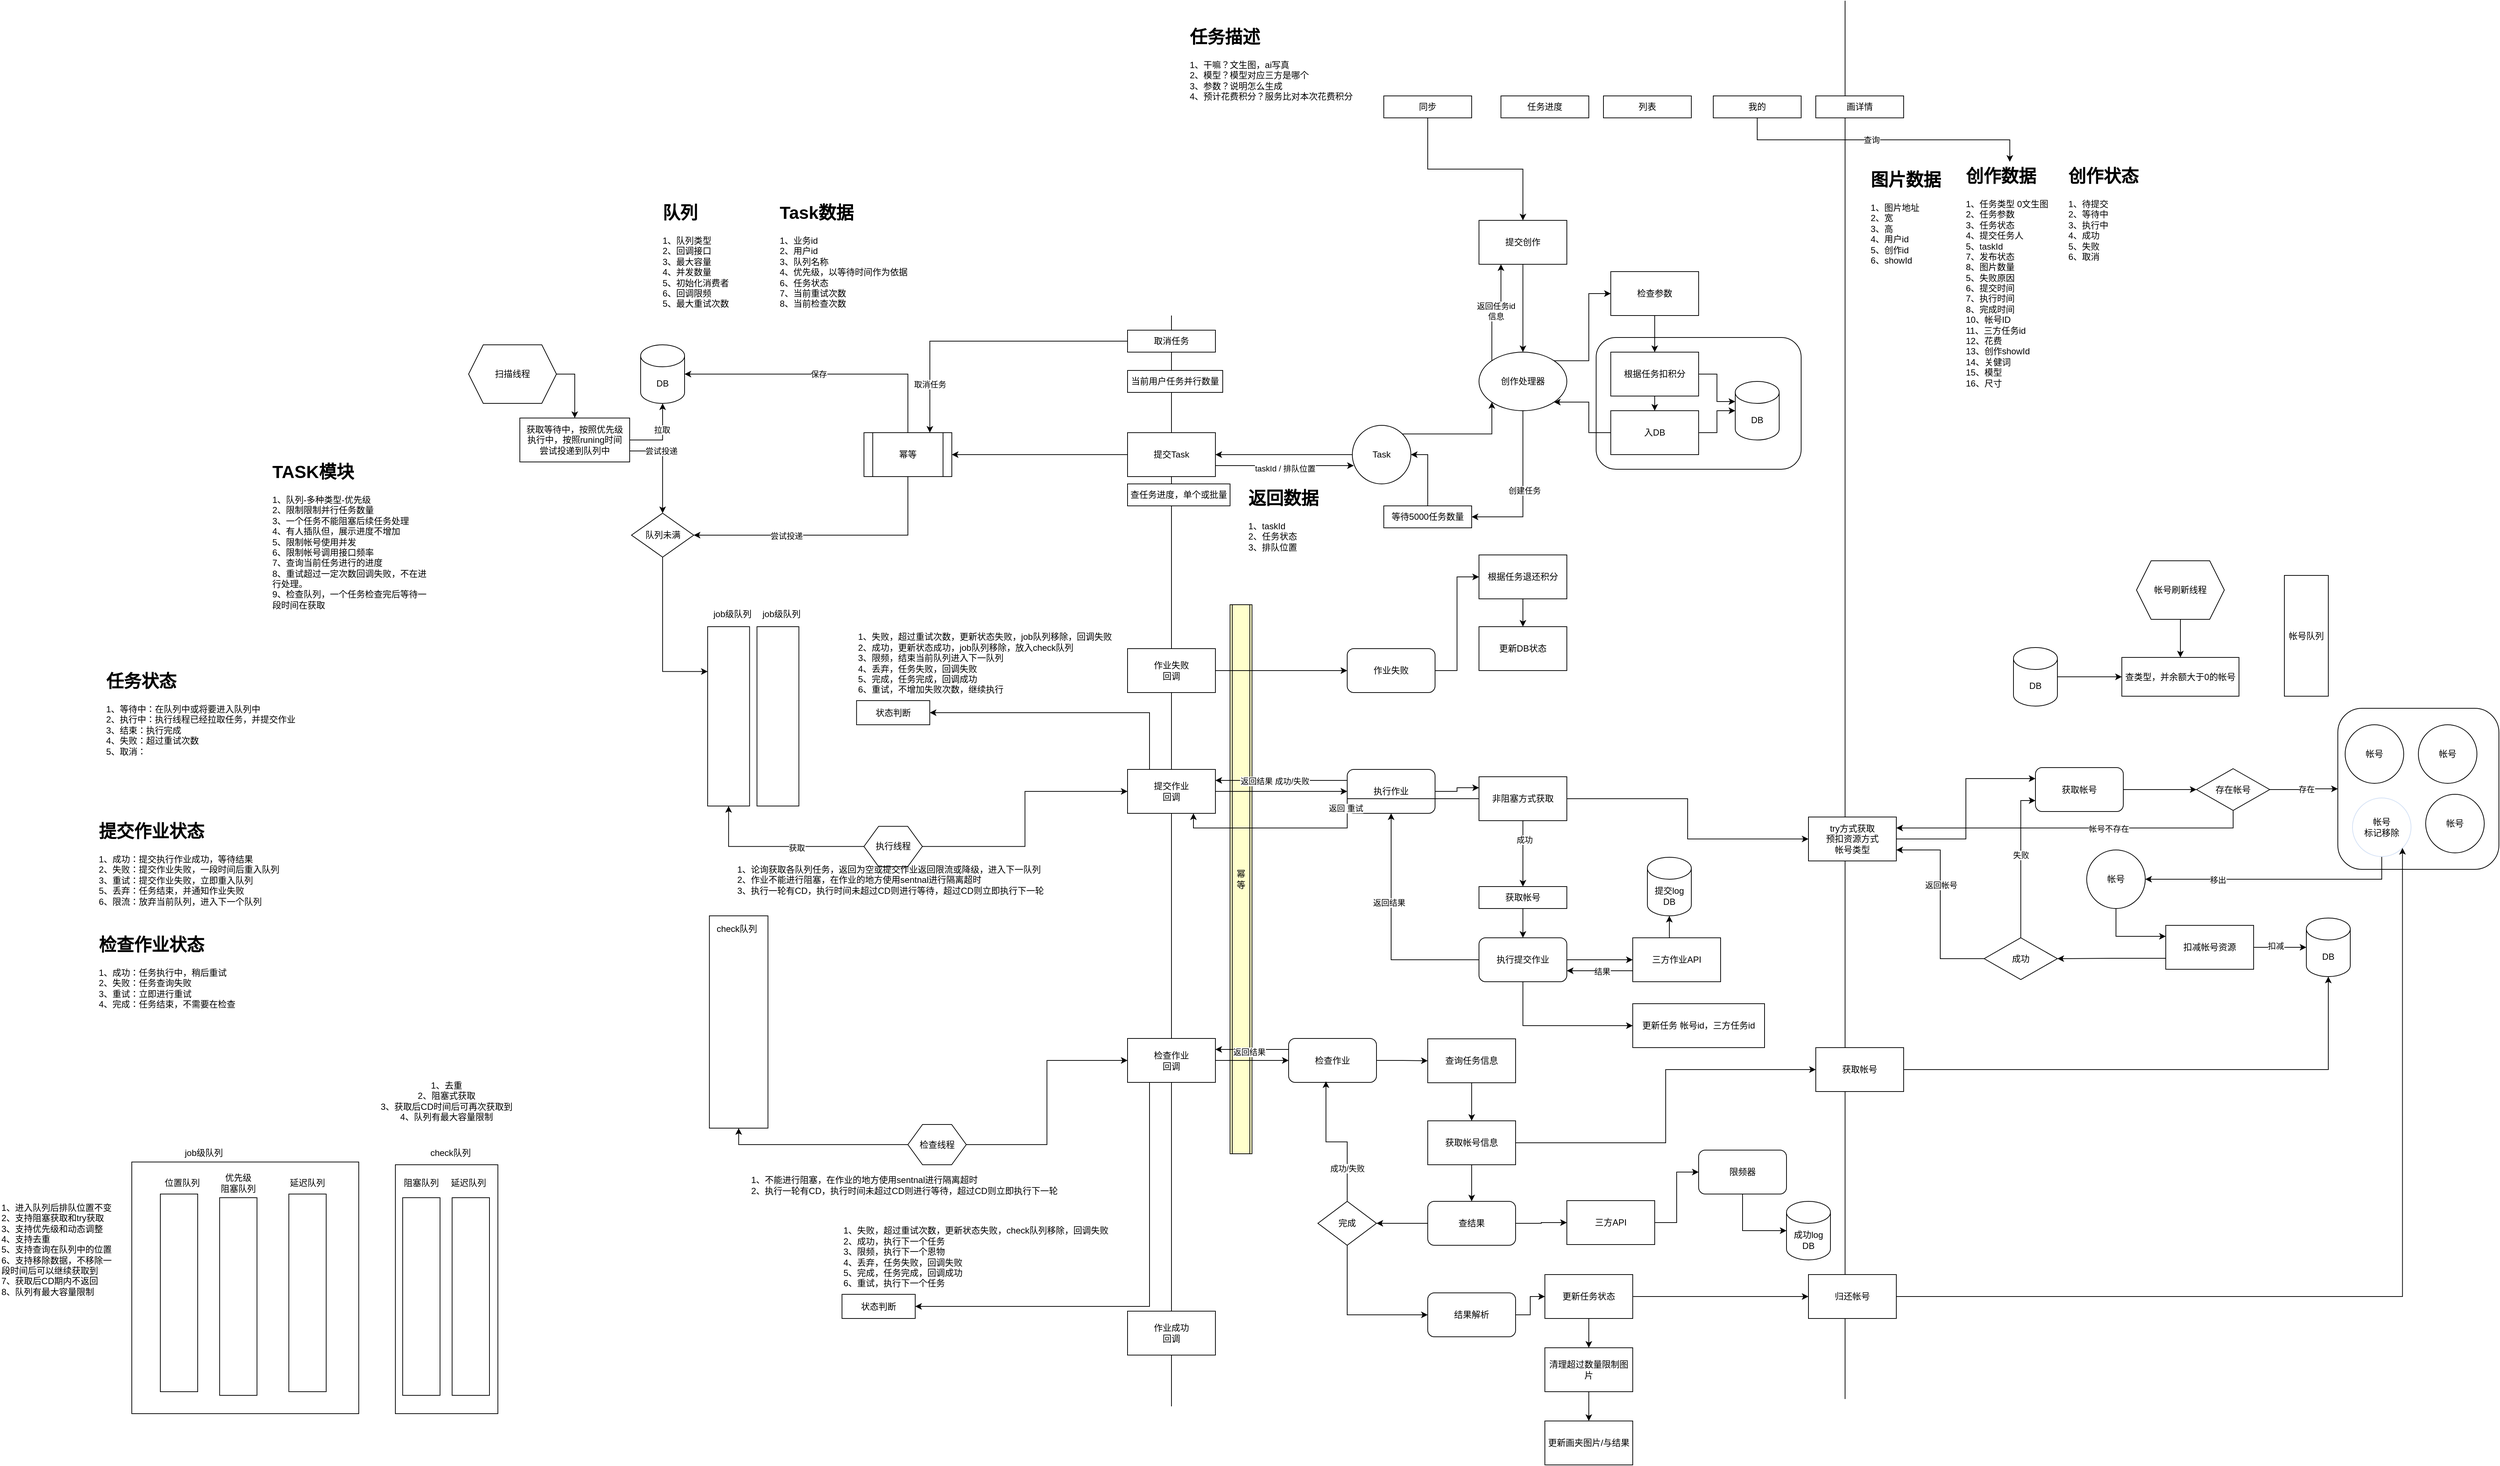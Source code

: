 <mxfile version="24.0.1" type="github">
  <diagram id="C5RBs43oDa-KdzZeNtuy" name="Page-1">
    <mxGraphModel dx="2848" dy="1750" grid="1" gridSize="10" guides="1" tooltips="1" connect="1" arrows="1" fold="1" page="1" pageScale="1" pageWidth="827" pageHeight="1169" math="0" shadow="0">
      <root>
        <mxCell id="WIyWlLk6GJQsqaUBKTNV-0" />
        <mxCell id="WIyWlLk6GJQsqaUBKTNV-1" parent="WIyWlLk6GJQsqaUBKTNV-0" />
        <mxCell id="xUtmV8FWCzUYATDFEh71-380" value="幂等" style="shape=process;whiteSpace=wrap;html=1;backgroundOutline=1;fillColor=#FFFFCC;" parent="WIyWlLk6GJQsqaUBKTNV-1" vertex="1">
          <mxGeometry x="790" y="355" width="30" height="750" as="geometry" />
        </mxCell>
        <mxCell id="xUtmV8FWCzUYATDFEh71-227" value="" style="rounded=1;whiteSpace=wrap;html=1;" parent="WIyWlLk6GJQsqaUBKTNV-1" vertex="1">
          <mxGeometry x="1290" y="-10" width="280" height="180" as="geometry" />
        </mxCell>
        <mxCell id="xUtmV8FWCzUYATDFEh71-2" value="" style="endArrow=none;html=1;rounded=0;" parent="WIyWlLk6GJQsqaUBKTNV-1" edge="1">
          <mxGeometry width="50" height="50" relative="1" as="geometry">
            <mxPoint x="710" y="1450" as="sourcePoint" />
            <mxPoint x="710" y="-40" as="targetPoint" />
          </mxGeometry>
        </mxCell>
        <mxCell id="xUtmV8FWCzUYATDFEh71-3" value="" style="endArrow=none;html=1;rounded=0;" parent="WIyWlLk6GJQsqaUBKTNV-1" edge="1">
          <mxGeometry width="50" height="50" relative="1" as="geometry">
            <mxPoint x="1630" y="1440" as="sourcePoint" />
            <mxPoint x="1630" y="-470" as="targetPoint" />
          </mxGeometry>
        </mxCell>
        <mxCell id="xUtmV8FWCzUYATDFEh71-9" style="edgeStyle=orthogonalEdgeStyle;rounded=0;orthogonalLoop=1;jettySize=auto;html=1;exitX=0;exitY=0.5;exitDx=0;exitDy=0;entryX=1;entryY=0.5;entryDx=0;entryDy=0;" parent="WIyWlLk6GJQsqaUBKTNV-1" source="xUtmV8FWCzUYATDFEh71-6" target="xUtmV8FWCzUYATDFEh71-8" edge="1">
          <mxGeometry relative="1" as="geometry" />
        </mxCell>
        <mxCell id="xUtmV8FWCzUYATDFEh71-218" style="edgeStyle=orthogonalEdgeStyle;rounded=0;orthogonalLoop=1;jettySize=auto;html=1;exitX=1;exitY=0;exitDx=0;exitDy=0;entryX=0;entryY=1;entryDx=0;entryDy=0;" parent="WIyWlLk6GJQsqaUBKTNV-1" source="xUtmV8FWCzUYATDFEh71-6" target="xUtmV8FWCzUYATDFEh71-204" edge="1">
          <mxGeometry relative="1" as="geometry" />
        </mxCell>
        <mxCell id="xUtmV8FWCzUYATDFEh71-6" value="Task" style="ellipse;whiteSpace=wrap;html=1;aspect=fixed;" parent="WIyWlLk6GJQsqaUBKTNV-1" vertex="1">
          <mxGeometry x="957" y="110" width="80" height="80" as="geometry" />
        </mxCell>
        <mxCell id="xUtmV8FWCzUYATDFEh71-13" style="edgeStyle=orthogonalEdgeStyle;rounded=0;orthogonalLoop=1;jettySize=auto;html=1;exitX=0;exitY=0.5;exitDx=0;exitDy=0;entryX=1;entryY=0.5;entryDx=0;entryDy=0;" parent="WIyWlLk6GJQsqaUBKTNV-1" source="xUtmV8FWCzUYATDFEh71-8" target="xUtmV8FWCzUYATDFEh71-11" edge="1">
          <mxGeometry relative="1" as="geometry" />
        </mxCell>
        <mxCell id="xUtmV8FWCzUYATDFEh71-8" value="提交Task" style="rounded=0;whiteSpace=wrap;html=1;" parent="WIyWlLk6GJQsqaUBKTNV-1" vertex="1">
          <mxGeometry x="650" y="120" width="120" height="60" as="geometry" />
        </mxCell>
        <mxCell id="xUtmV8FWCzUYATDFEh71-10" value="" style="rounded=0;whiteSpace=wrap;html=1;" parent="WIyWlLk6GJQsqaUBKTNV-1" vertex="1">
          <mxGeometry x="76.51" y="385" width="57.25" height="245" as="geometry" />
        </mxCell>
        <mxCell id="MgadCA88hy5EhAB3tPmG-42" style="edgeStyle=orthogonalEdgeStyle;rounded=0;orthogonalLoop=1;jettySize=auto;html=1;exitX=0.5;exitY=1;exitDx=0;exitDy=0;entryX=1;entryY=0.5;entryDx=0;entryDy=0;" parent="WIyWlLk6GJQsqaUBKTNV-1" source="xUtmV8FWCzUYATDFEh71-11" target="xUtmV8FWCzUYATDFEh71-38" edge="1">
          <mxGeometry relative="1" as="geometry" />
        </mxCell>
        <mxCell id="MgadCA88hy5EhAB3tPmG-43" value="尝试投递" style="edgeLabel;html=1;align=center;verticalAlign=middle;resizable=0;points=[];" parent="MgadCA88hy5EhAB3tPmG-42" vertex="1" connectable="0">
          <mxGeometry x="0.321" y="1" relative="1" as="geometry">
            <mxPoint as="offset" />
          </mxGeometry>
        </mxCell>
        <mxCell id="xUtmV8FWCzUYATDFEh71-11" value="幂等" style="shape=process;whiteSpace=wrap;html=1;backgroundOutline=1;" parent="WIyWlLk6GJQsqaUBKTNV-1" vertex="1">
          <mxGeometry x="290" y="120" width="120" height="60" as="geometry" />
        </mxCell>
        <mxCell id="xUtmV8FWCzUYATDFEh71-12" value="DB" style="shape=cylinder3;whiteSpace=wrap;html=1;boundedLbl=1;backgroundOutline=1;size=15;" parent="WIyWlLk6GJQsqaUBKTNV-1" vertex="1">
          <mxGeometry x="-15" width="60" height="80" as="geometry" />
        </mxCell>
        <mxCell id="xUtmV8FWCzUYATDFEh71-14" style="edgeStyle=orthogonalEdgeStyle;rounded=0;orthogonalLoop=1;jettySize=auto;html=1;exitX=0.5;exitY=0;exitDx=0;exitDy=0;entryX=1;entryY=0.5;entryDx=0;entryDy=0;entryPerimeter=0;" parent="WIyWlLk6GJQsqaUBKTNV-1" source="xUtmV8FWCzUYATDFEh71-11" target="xUtmV8FWCzUYATDFEh71-12" edge="1">
          <mxGeometry relative="1" as="geometry" />
        </mxCell>
        <mxCell id="xUtmV8FWCzUYATDFEh71-15" value="保存" style="edgeLabel;html=1;align=center;verticalAlign=middle;resizable=0;points=[];" parent="xUtmV8FWCzUYATDFEh71-14" vertex="1" connectable="0">
          <mxGeometry x="0.051" relative="1" as="geometry">
            <mxPoint as="offset" />
          </mxGeometry>
        </mxCell>
        <mxCell id="MgadCA88hy5EhAB3tPmG-20" style="edgeStyle=orthogonalEdgeStyle;rounded=0;orthogonalLoop=1;jettySize=auto;html=1;exitX=0;exitY=0.5;exitDx=0;exitDy=0;entryX=0.5;entryY=1;entryDx=0;entryDy=0;" parent="WIyWlLk6GJQsqaUBKTNV-1" source="xUtmV8FWCzUYATDFEh71-24" target="xUtmV8FWCzUYATDFEh71-10" edge="1">
          <mxGeometry relative="1" as="geometry" />
        </mxCell>
        <mxCell id="MgadCA88hy5EhAB3tPmG-44" value="获取" style="edgeLabel;html=1;align=center;verticalAlign=middle;resizable=0;points=[];" parent="MgadCA88hy5EhAB3tPmG-20" vertex="1" connectable="0">
          <mxGeometry x="-0.234" y="1" relative="1" as="geometry">
            <mxPoint as="offset" />
          </mxGeometry>
        </mxCell>
        <mxCell id="MgadCA88hy5EhAB3tPmG-21" style="edgeStyle=orthogonalEdgeStyle;rounded=0;orthogonalLoop=1;jettySize=auto;html=1;exitX=1;exitY=0.5;exitDx=0;exitDy=0;entryX=0;entryY=0.5;entryDx=0;entryDy=0;" parent="WIyWlLk6GJQsqaUBKTNV-1" source="xUtmV8FWCzUYATDFEh71-24" target="xUtmV8FWCzUYATDFEh71-27" edge="1">
          <mxGeometry relative="1" as="geometry" />
        </mxCell>
        <mxCell id="xUtmV8FWCzUYATDFEh71-24" value="执行线程" style="shape=hexagon;perimeter=hexagonPerimeter2;whiteSpace=wrap;html=1;fixedSize=1;" parent="WIyWlLk6GJQsqaUBKTNV-1" vertex="1">
          <mxGeometry x="290" y="657.75" width="79.75" height="55" as="geometry" />
        </mxCell>
        <mxCell id="xUtmV8FWCzUYATDFEh71-29" style="edgeStyle=orthogonalEdgeStyle;rounded=0;orthogonalLoop=1;jettySize=auto;html=1;exitX=1;exitY=0.5;exitDx=0;exitDy=0;entryX=0;entryY=0.5;entryDx=0;entryDy=0;" parent="WIyWlLk6GJQsqaUBKTNV-1" source="xUtmV8FWCzUYATDFEh71-27" target="xUtmV8FWCzUYATDFEh71-31" edge="1">
          <mxGeometry relative="1" as="geometry">
            <mxPoint x="840" y="665" as="targetPoint" />
          </mxGeometry>
        </mxCell>
        <mxCell id="MgadCA88hy5EhAB3tPmG-24" style="edgeStyle=orthogonalEdgeStyle;rounded=0;orthogonalLoop=1;jettySize=auto;html=1;exitX=0.25;exitY=0;exitDx=0;exitDy=0;entryX=1;entryY=0.5;entryDx=0;entryDy=0;" parent="WIyWlLk6GJQsqaUBKTNV-1" source="xUtmV8FWCzUYATDFEh71-27" target="MgadCA88hy5EhAB3tPmG-23" edge="1">
          <mxGeometry relative="1" as="geometry" />
        </mxCell>
        <mxCell id="xUtmV8FWCzUYATDFEh71-27" value="提交作业&lt;br&gt;回调" style="rounded=0;whiteSpace=wrap;html=1;" parent="WIyWlLk6GJQsqaUBKTNV-1" vertex="1">
          <mxGeometry x="650" y="580" width="120" height="60" as="geometry" />
        </mxCell>
        <mxCell id="xUtmV8FWCzUYATDFEh71-32" style="edgeStyle=orthogonalEdgeStyle;rounded=0;orthogonalLoop=1;jettySize=auto;html=1;exitX=0;exitY=0.25;exitDx=0;exitDy=0;entryX=1;entryY=0.25;entryDx=0;entryDy=0;" parent="WIyWlLk6GJQsqaUBKTNV-1" source="xUtmV8FWCzUYATDFEh71-31" target="xUtmV8FWCzUYATDFEh71-27" edge="1">
          <mxGeometry relative="1" as="geometry" />
        </mxCell>
        <mxCell id="xUtmV8FWCzUYATDFEh71-33" value="返回结果 成功/失败" style="edgeLabel;html=1;align=center;verticalAlign=middle;resizable=0;points=[];" parent="xUtmV8FWCzUYATDFEh71-32" vertex="1" connectable="0">
          <mxGeometry x="0.102" y="1" relative="1" as="geometry">
            <mxPoint as="offset" />
          </mxGeometry>
        </mxCell>
        <mxCell id="xUtmV8FWCzUYATDFEh71-259" style="edgeStyle=orthogonalEdgeStyle;rounded=0;orthogonalLoop=1;jettySize=auto;html=1;exitX=1;exitY=0.5;exitDx=0;exitDy=0;entryX=0;entryY=0.25;entryDx=0;entryDy=0;" parent="WIyWlLk6GJQsqaUBKTNV-1" source="xUtmV8FWCzUYATDFEh71-31" target="xUtmV8FWCzUYATDFEh71-244" edge="1">
          <mxGeometry relative="1" as="geometry" />
        </mxCell>
        <mxCell id="xUtmV8FWCzUYATDFEh71-31" value="执行作业" style="rounded=1;whiteSpace=wrap;html=1;" parent="WIyWlLk6GJQsqaUBKTNV-1" vertex="1">
          <mxGeometry x="950" y="580" width="120" height="60" as="geometry" />
        </mxCell>
        <mxCell id="xUtmV8FWCzUYATDFEh71-35" value="扫描线程" style="shape=hexagon;perimeter=hexagonPerimeter2;whiteSpace=wrap;html=1;fixedSize=1;" parent="WIyWlLk6GJQsqaUBKTNV-1" vertex="1">
          <mxGeometry x="-250" width="120" height="80" as="geometry" />
        </mxCell>
        <mxCell id="xUtmV8FWCzUYATDFEh71-36" style="edgeStyle=orthogonalEdgeStyle;rounded=0;orthogonalLoop=1;jettySize=auto;html=1;exitX=1;exitY=0.5;exitDx=0;exitDy=0;entryX=0.5;entryY=0;entryDx=0;entryDy=0;" parent="WIyWlLk6GJQsqaUBKTNV-1" source="xUtmV8FWCzUYATDFEh71-35" target="xUtmV8FWCzUYATDFEh71-37" edge="1">
          <mxGeometry relative="1" as="geometry" />
        </mxCell>
        <mxCell id="xUtmV8FWCzUYATDFEh71-43" style="edgeStyle=orthogonalEdgeStyle;rounded=0;orthogonalLoop=1;jettySize=auto;html=1;exitX=1;exitY=0.75;exitDx=0;exitDy=0;entryX=0.5;entryY=0;entryDx=0;entryDy=0;" parent="WIyWlLk6GJQsqaUBKTNV-1" source="xUtmV8FWCzUYATDFEh71-37" target="xUtmV8FWCzUYATDFEh71-38" edge="1">
          <mxGeometry relative="1" as="geometry" />
        </mxCell>
        <mxCell id="xUtmV8FWCzUYATDFEh71-44" value="尝试投递" style="edgeLabel;html=1;align=center;verticalAlign=middle;resizable=0;points=[];" parent="xUtmV8FWCzUYATDFEh71-43" vertex="1" connectable="0">
          <mxGeometry x="-0.349" relative="1" as="geometry">
            <mxPoint as="offset" />
          </mxGeometry>
        </mxCell>
        <mxCell id="xUtmV8FWCzUYATDFEh71-37" value="获取等待中，按照优先级&lt;div&gt;执行中，按照runing时间&lt;br&gt;尝试投递到队列中&lt;/div&gt;" style="rounded=0;whiteSpace=wrap;html=1;" parent="WIyWlLk6GJQsqaUBKTNV-1" vertex="1">
          <mxGeometry x="-180" y="100" width="150" height="60" as="geometry" />
        </mxCell>
        <mxCell id="MgadCA88hy5EhAB3tPmG-40" style="edgeStyle=orthogonalEdgeStyle;rounded=0;orthogonalLoop=1;jettySize=auto;html=1;exitX=0.5;exitY=1;exitDx=0;exitDy=0;entryX=0;entryY=0.25;entryDx=0;entryDy=0;" parent="WIyWlLk6GJQsqaUBKTNV-1" source="xUtmV8FWCzUYATDFEh71-38" target="xUtmV8FWCzUYATDFEh71-10" edge="1">
          <mxGeometry relative="1" as="geometry" />
        </mxCell>
        <mxCell id="xUtmV8FWCzUYATDFEh71-38" value="队列未满" style="rhombus;whiteSpace=wrap;html=1;" parent="WIyWlLk6GJQsqaUBKTNV-1" vertex="1">
          <mxGeometry x="-27.5" y="230" width="85" height="60" as="geometry" />
        </mxCell>
        <mxCell id="xUtmV8FWCzUYATDFEh71-41" style="edgeStyle=orthogonalEdgeStyle;rounded=0;orthogonalLoop=1;jettySize=auto;html=1;exitX=1;exitY=0.5;exitDx=0;exitDy=0;entryX=0.5;entryY=1;entryDx=0;entryDy=0;entryPerimeter=0;" parent="WIyWlLk6GJQsqaUBKTNV-1" source="xUtmV8FWCzUYATDFEh71-37" target="xUtmV8FWCzUYATDFEh71-12" edge="1">
          <mxGeometry relative="1" as="geometry" />
        </mxCell>
        <mxCell id="xUtmV8FWCzUYATDFEh71-42" value="拉取" style="edgeLabel;html=1;align=center;verticalAlign=middle;resizable=0;points=[];" parent="xUtmV8FWCzUYATDFEh71-41" vertex="1" connectable="0">
          <mxGeometry x="0.242" y="1" relative="1" as="geometry">
            <mxPoint as="offset" />
          </mxGeometry>
        </mxCell>
        <mxCell id="xUtmV8FWCzUYATDFEh71-46" value="job级队列" style="text;html=1;align=center;verticalAlign=middle;whiteSpace=wrap;rounded=0;" parent="WIyWlLk6GJQsqaUBKTNV-1" vertex="1">
          <mxGeometry x="72.63" y="350" width="75" height="35" as="geometry" />
        </mxCell>
        <mxCell id="xUtmV8FWCzUYATDFEh71-65" value="&lt;h1&gt;队列&lt;/h1&gt;&lt;div&gt;1、队列类型&lt;/div&gt;&lt;div&gt;2、回调接口&lt;/div&gt;&lt;div&gt;3、最大容量&lt;/div&gt;&lt;div&gt;4、并发数量&lt;/div&gt;&lt;div&gt;5、初始化消费者&lt;/div&gt;&lt;div&gt;6、回调限频&lt;/div&gt;&lt;div&gt;5、最大重试次数&lt;br&gt;&lt;/div&gt;" style="text;html=1;spacing=5;spacingTop=-20;whiteSpace=wrap;overflow=hidden;rounded=0;" parent="WIyWlLk6GJQsqaUBKTNV-1" vertex="1">
          <mxGeometry x="10.13" y="-200" width="190" height="170" as="geometry" />
        </mxCell>
        <mxCell id="xUtmV8FWCzUYATDFEh71-66" value="&lt;h1&gt;Task数据&lt;/h1&gt;&lt;div&gt;1、业务id&lt;/div&gt;&lt;div&gt;2、用户id&lt;/div&gt;&lt;div&gt;3、队列名称&lt;/div&gt;&lt;div&gt;4、优先级，以等待时间作为依据&lt;/div&gt;&lt;div&gt;6、任务状态&lt;/div&gt;&lt;div&gt;7、当前重试次数&lt;/div&gt;&lt;div&gt;8、当前检查次数&lt;/div&gt;" style="text;html=1;spacing=5;spacingTop=-20;whiteSpace=wrap;overflow=hidden;rounded=0;" parent="WIyWlLk6GJQsqaUBKTNV-1" vertex="1">
          <mxGeometry x="170.13" y="-200" width="209.87" height="200" as="geometry" />
        </mxCell>
        <mxCell id="MgadCA88hy5EhAB3tPmG-45" style="edgeStyle=orthogonalEdgeStyle;rounded=0;orthogonalLoop=1;jettySize=auto;html=1;exitX=0;exitY=0.5;exitDx=0;exitDy=0;entryX=0.5;entryY=1;entryDx=0;entryDy=0;" parent="WIyWlLk6GJQsqaUBKTNV-1" source="xUtmV8FWCzUYATDFEh71-76" target="xUtmV8FWCzUYATDFEh71-77" edge="1">
          <mxGeometry relative="1" as="geometry" />
        </mxCell>
        <mxCell id="MgadCA88hy5EhAB3tPmG-46" style="edgeStyle=orthogonalEdgeStyle;rounded=0;orthogonalLoop=1;jettySize=auto;html=1;exitX=1;exitY=0.5;exitDx=0;exitDy=0;entryX=0;entryY=0.5;entryDx=0;entryDy=0;" parent="WIyWlLk6GJQsqaUBKTNV-1" source="xUtmV8FWCzUYATDFEh71-76" target="xUtmV8FWCzUYATDFEh71-95" edge="1">
          <mxGeometry relative="1" as="geometry" />
        </mxCell>
        <mxCell id="xUtmV8FWCzUYATDFEh71-76" value="检查线程" style="shape=hexagon;perimeter=hexagonPerimeter2;whiteSpace=wrap;html=1;fixedSize=1;" parent="WIyWlLk6GJQsqaUBKTNV-1" vertex="1">
          <mxGeometry x="350" y="1065" width="79.75" height="55" as="geometry" />
        </mxCell>
        <mxCell id="xUtmV8FWCzUYATDFEh71-77" value="" style="rounded=0;whiteSpace=wrap;html=1;" parent="WIyWlLk6GJQsqaUBKTNV-1" vertex="1">
          <mxGeometry x="78.88" y="780" width="80" height="290" as="geometry" />
        </mxCell>
        <mxCell id="xUtmV8FWCzUYATDFEh71-79" value="check队列" style="text;html=1;align=center;verticalAlign=middle;whiteSpace=wrap;rounded=0;" parent="WIyWlLk6GJQsqaUBKTNV-1" vertex="1">
          <mxGeometry x="78.88" y="780" width="75" height="35" as="geometry" />
        </mxCell>
        <mxCell id="xUtmV8FWCzUYATDFEh71-84" value="&lt;h1&gt;任务状态&lt;/h1&gt;&lt;div&gt;1、等待中：在队列中或将要进入队列中&amp;nbsp;&lt;br style=&quot;border-color: var(--border-color);&quot;&gt;2、执行中：执行线程已经拉取任务，并提交作业&lt;br style=&quot;border-color: var(--border-color);&quot;&gt;3、结束：执行完成&lt;/div&gt;&lt;div&gt;4、失败：超过重试次数&lt;/div&gt;&lt;div&gt;5、取消：&lt;br style=&quot;border-color: var(--border-color);&quot;&gt;&lt;div style=&quot;border-color: var(--border-color);&quot;&gt;&lt;br style=&quot;border-color: var(--border-color);&quot;&gt;&lt;/div&gt;&lt;/div&gt;" style="text;html=1;spacing=5;spacingTop=-20;whiteSpace=wrap;overflow=hidden;rounded=0;" parent="WIyWlLk6GJQsqaUBKTNV-1" vertex="1">
          <mxGeometry x="-750" y="440" width="290" height="150" as="geometry" />
        </mxCell>
        <mxCell id="xUtmV8FWCzUYATDFEh71-142" style="edgeStyle=orthogonalEdgeStyle;rounded=0;orthogonalLoop=1;jettySize=auto;html=1;exitX=1;exitY=0.5;exitDx=0;exitDy=0;entryX=0;entryY=0.5;entryDx=0;entryDy=0;" parent="WIyWlLk6GJQsqaUBKTNV-1" source="xUtmV8FWCzUYATDFEh71-95" target="xUtmV8FWCzUYATDFEh71-115" edge="1">
          <mxGeometry relative="1" as="geometry" />
        </mxCell>
        <mxCell id="MgadCA88hy5EhAB3tPmG-50" style="edgeStyle=orthogonalEdgeStyle;rounded=0;orthogonalLoop=1;jettySize=auto;html=1;exitX=0.25;exitY=1;exitDx=0;exitDy=0;entryX=1;entryY=0.5;entryDx=0;entryDy=0;" parent="WIyWlLk6GJQsqaUBKTNV-1" source="xUtmV8FWCzUYATDFEh71-95" target="MgadCA88hy5EhAB3tPmG-48" edge="1">
          <mxGeometry relative="1" as="geometry" />
        </mxCell>
        <mxCell id="xUtmV8FWCzUYATDFEh71-95" value="检查作业&lt;br&gt;回调" style="rounded=0;whiteSpace=wrap;html=1;" parent="WIyWlLk6GJQsqaUBKTNV-1" vertex="1">
          <mxGeometry x="650" y="947.5" width="120" height="60" as="geometry" />
        </mxCell>
        <mxCell id="xUtmV8FWCzUYATDFEh71-97" value="&lt;h1&gt;TASK模块&lt;/h1&gt;&lt;div&gt;1、队列-多种类型-优先级&lt;br style=&quot;border-color: var(--border-color);&quot;&gt;2、限制限制并行任务数量&lt;br style=&quot;border-color: var(--border-color);&quot;&gt;3、一个任务不能阻塞后续任务处理&lt;br&gt;&lt;/div&gt;&lt;div&gt;4、有人插队但，展示进度不增加&lt;/div&gt;&lt;div&gt;5、限制帐号使用并发&lt;/div&gt;&lt;div&gt;6、限制帐号调用接口频率&lt;/div&gt;&lt;div&gt;7、查询当前任务进行的进度&lt;/div&gt;&lt;div&gt;8、重试超过一定次数回调失败，不在进行处理。&lt;/div&gt;&lt;div&gt;9、检查队列，一个任务检查完后等待一段时间在获取&lt;/div&gt;" style="text;html=1;spacing=5;spacingTop=-20;whiteSpace=wrap;overflow=hidden;rounded=0;" parent="WIyWlLk6GJQsqaUBKTNV-1" vertex="1">
          <mxGeometry x="-523" y="153.5" width="220" height="260" as="geometry" />
        </mxCell>
        <mxCell id="xUtmV8FWCzUYATDFEh71-144" style="edgeStyle=orthogonalEdgeStyle;rounded=0;orthogonalLoop=1;jettySize=auto;html=1;exitX=0;exitY=0.25;exitDx=0;exitDy=0;entryX=1;entryY=0.25;entryDx=0;entryDy=0;" parent="WIyWlLk6GJQsqaUBKTNV-1" source="xUtmV8FWCzUYATDFEh71-115" target="xUtmV8FWCzUYATDFEh71-95" edge="1">
          <mxGeometry relative="1" as="geometry" />
        </mxCell>
        <mxCell id="xUtmV8FWCzUYATDFEh71-145" value="返回结果" style="edgeLabel;html=1;align=center;verticalAlign=middle;resizable=0;points=[];" parent="xUtmV8FWCzUYATDFEh71-144" vertex="1" connectable="0">
          <mxGeometry x="0.093" y="3" relative="1" as="geometry">
            <mxPoint as="offset" />
          </mxGeometry>
        </mxCell>
        <mxCell id="xUtmV8FWCzUYATDFEh71-326" style="edgeStyle=orthogonalEdgeStyle;rounded=0;orthogonalLoop=1;jettySize=auto;html=1;exitX=1;exitY=0.5;exitDx=0;exitDy=0;" parent="WIyWlLk6GJQsqaUBKTNV-1" source="xUtmV8FWCzUYATDFEh71-115" target="xUtmV8FWCzUYATDFEh71-317" edge="1">
          <mxGeometry relative="1" as="geometry" />
        </mxCell>
        <mxCell id="xUtmV8FWCzUYATDFEh71-115" value="检查作业" style="rounded=1;whiteSpace=wrap;html=1;" parent="WIyWlLk6GJQsqaUBKTNV-1" vertex="1">
          <mxGeometry x="870" y="947.5" width="120" height="60" as="geometry" />
        </mxCell>
        <mxCell id="xUtmV8FWCzUYATDFEh71-116" value="&lt;h1&gt;提交作业状态&lt;/h1&gt;&lt;div&gt;&lt;div&gt;1、成功：提交执行作业成功，等待结果&lt;/div&gt;&lt;/div&gt;&lt;div&gt;2、失败：提交作业失败，一段时间后重入队列&lt;/div&gt;&lt;div&gt;3、重试：提交作业失败，立即重入队列&lt;/div&gt;&lt;div&gt;5、丢弃：任务结束，并通知作业失败&lt;/div&gt;&lt;div&gt;6、限流：放弃当前队列，进入下一个队列&lt;/div&gt;" style="text;html=1;spacing=5;spacingTop=-20;whiteSpace=wrap;overflow=hidden;rounded=0;" parent="WIyWlLk6GJQsqaUBKTNV-1" vertex="1">
          <mxGeometry x="-760" y="645" width="310" height="125" as="geometry" />
        </mxCell>
        <mxCell id="xUtmV8FWCzUYATDFEh71-124" style="edgeStyle=orthogonalEdgeStyle;rounded=0;orthogonalLoop=1;jettySize=auto;html=1;exitX=1;exitY=0.5;exitDx=0;exitDy=0;entryX=0;entryY=0.5;entryDx=0;entryDy=0;" parent="WIyWlLk6GJQsqaUBKTNV-1" source="xUtmV8FWCzUYATDFEh71-118" target="xUtmV8FWCzUYATDFEh71-123" edge="1">
          <mxGeometry relative="1" as="geometry" />
        </mxCell>
        <mxCell id="xUtmV8FWCzUYATDFEh71-118" value="作业失败&lt;br&gt;回调" style="rounded=0;whiteSpace=wrap;html=1;" parent="WIyWlLk6GJQsqaUBKTNV-1" vertex="1">
          <mxGeometry x="650" y="415" width="120" height="60" as="geometry" />
        </mxCell>
        <mxCell id="xUtmV8FWCzUYATDFEh71-235" style="edgeStyle=orthogonalEdgeStyle;rounded=0;orthogonalLoop=1;jettySize=auto;html=1;exitX=1;exitY=0.5;exitDx=0;exitDy=0;entryX=0;entryY=0.5;entryDx=0;entryDy=0;" parent="WIyWlLk6GJQsqaUBKTNV-1" source="xUtmV8FWCzUYATDFEh71-123" target="xUtmV8FWCzUYATDFEh71-230" edge="1">
          <mxGeometry relative="1" as="geometry" />
        </mxCell>
        <mxCell id="xUtmV8FWCzUYATDFEh71-123" value="作业失败" style="rounded=1;whiteSpace=wrap;html=1;" parent="WIyWlLk6GJQsqaUBKTNV-1" vertex="1">
          <mxGeometry x="950" y="415" width="120" height="60" as="geometry" />
        </mxCell>
        <mxCell id="xUtmV8FWCzUYATDFEh71-143" value="&lt;h1&gt;检查作业状态&lt;/h1&gt;&lt;div&gt;&lt;div&gt;1、成功：任务执行中，稍后重试&lt;/div&gt;&lt;/div&gt;&lt;div&gt;2、失败：任务查询失败&lt;/div&gt;&lt;div&gt;3、重试：立即进行重试&lt;/div&gt;&lt;div&gt;4、完成：任务结束，不需要在检查&lt;/div&gt;" style="text;html=1;spacing=5;spacingTop=-20;whiteSpace=wrap;overflow=hidden;rounded=0;" parent="WIyWlLk6GJQsqaUBKTNV-1" vertex="1">
          <mxGeometry x="-760" y="800" width="310" height="125" as="geometry" />
        </mxCell>
        <mxCell id="xUtmV8FWCzUYATDFEh71-182" value="查任务进度，单个或批量" style="rounded=0;whiteSpace=wrap;html=1;" parent="WIyWlLk6GJQsqaUBKTNV-1" vertex="1">
          <mxGeometry x="650" y="190" width="140" height="30" as="geometry" />
        </mxCell>
        <mxCell id="xUtmV8FWCzUYATDFEh71-412" style="edgeStyle=orthogonalEdgeStyle;rounded=0;orthogonalLoop=1;jettySize=auto;html=1;exitX=0;exitY=0.5;exitDx=0;exitDy=0;entryX=0.75;entryY=0;entryDx=0;entryDy=0;" parent="WIyWlLk6GJQsqaUBKTNV-1" source="xUtmV8FWCzUYATDFEh71-191" target="xUtmV8FWCzUYATDFEh71-11" edge="1">
          <mxGeometry relative="1" as="geometry" />
        </mxCell>
        <mxCell id="xUtmV8FWCzUYATDFEh71-413" value="取消任务" style="edgeLabel;html=1;align=center;verticalAlign=middle;resizable=0;points=[];" parent="xUtmV8FWCzUYATDFEh71-412" vertex="1" connectable="0">
          <mxGeometry x="0.666" relative="1" as="geometry">
            <mxPoint as="offset" />
          </mxGeometry>
        </mxCell>
        <mxCell id="xUtmV8FWCzUYATDFEh71-191" value="取消任务" style="rounded=0;whiteSpace=wrap;html=1;" parent="WIyWlLk6GJQsqaUBKTNV-1" vertex="1">
          <mxGeometry x="650" y="-20" width="120" height="30" as="geometry" />
        </mxCell>
        <mxCell id="xUtmV8FWCzUYATDFEh71-192" style="edgeStyle=orthogonalEdgeStyle;rounded=0;orthogonalLoop=1;jettySize=auto;html=1;exitX=1;exitY=0.75;exitDx=0;exitDy=0;entryX=0.025;entryY=0.688;entryDx=0;entryDy=0;entryPerimeter=0;" parent="WIyWlLk6GJQsqaUBKTNV-1" source="xUtmV8FWCzUYATDFEh71-8" target="xUtmV8FWCzUYATDFEh71-6" edge="1">
          <mxGeometry relative="1" as="geometry" />
        </mxCell>
        <mxCell id="xUtmV8FWCzUYATDFEh71-193" value="taskId / 排队位置" style="edgeLabel;html=1;align=center;verticalAlign=middle;resizable=0;points=[];" parent="xUtmV8FWCzUYATDFEh71-192" vertex="1" connectable="0">
          <mxGeometry x="0.005" y="-4" relative="1" as="geometry">
            <mxPoint as="offset" />
          </mxGeometry>
        </mxCell>
        <mxCell id="xUtmV8FWCzUYATDFEh71-194" value="当前用户任务并行数量" style="rounded=0;whiteSpace=wrap;html=1;" parent="WIyWlLk6GJQsqaUBKTNV-1" vertex="1">
          <mxGeometry x="650" y="35" width="130" height="30" as="geometry" />
        </mxCell>
        <mxCell id="xUtmV8FWCzUYATDFEh71-197" style="edgeStyle=orthogonalEdgeStyle;rounded=0;orthogonalLoop=1;jettySize=auto;html=1;exitX=0.5;exitY=1;exitDx=0;exitDy=0;entryX=0.5;entryY=0;entryDx=0;entryDy=0;" parent="WIyWlLk6GJQsqaUBKTNV-1" source="xUtmV8FWCzUYATDFEh71-195" target="xUtmV8FWCzUYATDFEh71-204" edge="1">
          <mxGeometry relative="1" as="geometry">
            <mxPoint x="1230" y="-50" as="targetPoint" />
          </mxGeometry>
        </mxCell>
        <mxCell id="xUtmV8FWCzUYATDFEh71-195" value="提交创作" style="rounded=0;whiteSpace=wrap;html=1;" parent="WIyWlLk6GJQsqaUBKTNV-1" vertex="1">
          <mxGeometry x="1130" y="-170" width="120" height="60" as="geometry" />
        </mxCell>
        <mxCell id="xUtmV8FWCzUYATDFEh71-207" style="edgeStyle=orthogonalEdgeStyle;rounded=0;orthogonalLoop=1;jettySize=auto;html=1;exitX=0.5;exitY=1;exitDx=0;exitDy=0;entryX=0.5;entryY=0;entryDx=0;entryDy=0;" parent="WIyWlLk6GJQsqaUBKTNV-1" source="xUtmV8FWCzUYATDFEh71-198" target="xUtmV8FWCzUYATDFEh71-200" edge="1">
          <mxGeometry relative="1" as="geometry" />
        </mxCell>
        <mxCell id="xUtmV8FWCzUYATDFEh71-198" value="根据任务扣积分" style="rounded=0;whiteSpace=wrap;html=1;" parent="WIyWlLk6GJQsqaUBKTNV-1" vertex="1">
          <mxGeometry x="1310" y="10" width="120" height="60" as="geometry" />
        </mxCell>
        <mxCell id="xUtmV8FWCzUYATDFEh71-206" style="edgeStyle=orthogonalEdgeStyle;rounded=0;orthogonalLoop=1;jettySize=auto;html=1;exitX=0.5;exitY=1;exitDx=0;exitDy=0;entryX=0.5;entryY=0;entryDx=0;entryDy=0;" parent="WIyWlLk6GJQsqaUBKTNV-1" source="xUtmV8FWCzUYATDFEh71-199" target="xUtmV8FWCzUYATDFEh71-198" edge="1">
          <mxGeometry relative="1" as="geometry" />
        </mxCell>
        <mxCell id="xUtmV8FWCzUYATDFEh71-199" value="检查参数" style="rounded=0;whiteSpace=wrap;html=1;" parent="WIyWlLk6GJQsqaUBKTNV-1" vertex="1">
          <mxGeometry x="1310" y="-100" width="120" height="60" as="geometry" />
        </mxCell>
        <mxCell id="xUtmV8FWCzUYATDFEh71-211" style="edgeStyle=orthogonalEdgeStyle;rounded=0;orthogonalLoop=1;jettySize=auto;html=1;exitX=0;exitY=0.5;exitDx=0;exitDy=0;entryX=1;entryY=1;entryDx=0;entryDy=0;" parent="WIyWlLk6GJQsqaUBKTNV-1" source="xUtmV8FWCzUYATDFEh71-200" target="xUtmV8FWCzUYATDFEh71-204" edge="1">
          <mxGeometry relative="1" as="geometry" />
        </mxCell>
        <mxCell id="xUtmV8FWCzUYATDFEh71-200" value="入DB" style="rounded=0;whiteSpace=wrap;html=1;" parent="WIyWlLk6GJQsqaUBKTNV-1" vertex="1">
          <mxGeometry x="1310" y="90" width="120" height="60" as="geometry" />
        </mxCell>
        <mxCell id="xUtmV8FWCzUYATDFEh71-201" value="DB" style="shape=cylinder3;whiteSpace=wrap;html=1;boundedLbl=1;backgroundOutline=1;size=15;" parent="WIyWlLk6GJQsqaUBKTNV-1" vertex="1">
          <mxGeometry x="1480" y="50" width="60" height="80" as="geometry" />
        </mxCell>
        <mxCell id="xUtmV8FWCzUYATDFEh71-202" style="edgeStyle=orthogonalEdgeStyle;rounded=0;orthogonalLoop=1;jettySize=auto;html=1;exitX=1;exitY=0.5;exitDx=0;exitDy=0;entryX=0;entryY=0.5;entryDx=0;entryDy=0;entryPerimeter=0;" parent="WIyWlLk6GJQsqaUBKTNV-1" source="xUtmV8FWCzUYATDFEh71-200" target="xUtmV8FWCzUYATDFEh71-201" edge="1">
          <mxGeometry relative="1" as="geometry" />
        </mxCell>
        <mxCell id="xUtmV8FWCzUYATDFEh71-210" style="edgeStyle=orthogonalEdgeStyle;rounded=0;orthogonalLoop=1;jettySize=auto;html=1;exitX=1;exitY=0;exitDx=0;exitDy=0;entryX=0;entryY=0.5;entryDx=0;entryDy=0;" parent="WIyWlLk6GJQsqaUBKTNV-1" source="xUtmV8FWCzUYATDFEh71-204" target="xUtmV8FWCzUYATDFEh71-199" edge="1">
          <mxGeometry relative="1" as="geometry" />
        </mxCell>
        <mxCell id="xUtmV8FWCzUYATDFEh71-212" style="edgeStyle=orthogonalEdgeStyle;rounded=0;orthogonalLoop=1;jettySize=auto;html=1;exitX=0.5;exitY=1;exitDx=0;exitDy=0;entryX=1;entryY=0.5;entryDx=0;entryDy=0;" parent="WIyWlLk6GJQsqaUBKTNV-1" source="xUtmV8FWCzUYATDFEh71-204" target="xUtmV8FWCzUYATDFEh71-401" edge="1">
          <mxGeometry relative="1" as="geometry" />
        </mxCell>
        <mxCell id="xUtmV8FWCzUYATDFEh71-213" value="创建任务" style="edgeLabel;html=1;align=center;verticalAlign=middle;resizable=0;points=[];" parent="xUtmV8FWCzUYATDFEh71-212" vertex="1" connectable="0">
          <mxGeometry x="0.014" y="2" relative="1" as="geometry">
            <mxPoint as="offset" />
          </mxGeometry>
        </mxCell>
        <mxCell id="xUtmV8FWCzUYATDFEh71-219" style="edgeStyle=orthogonalEdgeStyle;rounded=0;orthogonalLoop=1;jettySize=auto;html=1;exitX=0;exitY=0;exitDx=0;exitDy=0;entryX=0.25;entryY=1;entryDx=0;entryDy=0;" parent="WIyWlLk6GJQsqaUBKTNV-1" source="xUtmV8FWCzUYATDFEh71-204" target="xUtmV8FWCzUYATDFEh71-195" edge="1">
          <mxGeometry relative="1" as="geometry" />
        </mxCell>
        <mxCell id="xUtmV8FWCzUYATDFEh71-220" value="返回任务id&lt;br&gt;信息" style="edgeLabel;html=1;align=center;verticalAlign=middle;resizable=0;points=[];" parent="xUtmV8FWCzUYATDFEh71-219" vertex="1" connectable="0">
          <mxGeometry x="0.07" y="-4" relative="1" as="geometry">
            <mxPoint as="offset" />
          </mxGeometry>
        </mxCell>
        <mxCell id="xUtmV8FWCzUYATDFEh71-204" value="创作处理器" style="ellipse;whiteSpace=wrap;html=1;" parent="WIyWlLk6GJQsqaUBKTNV-1" vertex="1">
          <mxGeometry x="1130" y="10" width="120" height="80" as="geometry" />
        </mxCell>
        <mxCell id="xUtmV8FWCzUYATDFEh71-214" value="&lt;h1&gt;创作状态&lt;/h1&gt;&lt;div&gt;1、待提交&lt;/div&gt;&lt;div&gt;2、等待中&lt;/div&gt;&lt;div&gt;3、执行中&lt;/div&gt;&lt;div&gt;4、成功&lt;/div&gt;&lt;div&gt;5、失败&lt;/div&gt;&lt;div&gt;6、取消&lt;/div&gt;" style="text;html=1;spacing=5;spacingTop=-20;whiteSpace=wrap;overflow=hidden;rounded=0;" parent="WIyWlLk6GJQsqaUBKTNV-1" vertex="1">
          <mxGeometry x="1930" y="-250" width="113" height="140" as="geometry" />
        </mxCell>
        <mxCell id="xUtmV8FWCzUYATDFEh71-223" style="edgeStyle=orthogonalEdgeStyle;rounded=0;orthogonalLoop=1;jettySize=auto;html=1;exitX=0.5;exitY=1;exitDx=0;exitDy=0;" parent="WIyWlLk6GJQsqaUBKTNV-1" source="xUtmV8FWCzUYATDFEh71-221" target="xUtmV8FWCzUYATDFEh71-195" edge="1">
          <mxGeometry relative="1" as="geometry" />
        </mxCell>
        <mxCell id="xUtmV8FWCzUYATDFEh71-221" value="同步" style="rounded=0;whiteSpace=wrap;html=1;" parent="WIyWlLk6GJQsqaUBKTNV-1" vertex="1">
          <mxGeometry x="1000" y="-340" width="120" height="30" as="geometry" />
        </mxCell>
        <mxCell id="xUtmV8FWCzUYATDFEh71-228" style="edgeStyle=orthogonalEdgeStyle;rounded=0;orthogonalLoop=1;jettySize=auto;html=1;exitX=1;exitY=0.5;exitDx=0;exitDy=0;entryX=0;entryY=0;entryDx=0;entryDy=27.5;entryPerimeter=0;" parent="WIyWlLk6GJQsqaUBKTNV-1" source="xUtmV8FWCzUYATDFEh71-198" target="xUtmV8FWCzUYATDFEh71-201" edge="1">
          <mxGeometry relative="1" as="geometry" />
        </mxCell>
        <mxCell id="xUtmV8FWCzUYATDFEh71-236" style="edgeStyle=orthogonalEdgeStyle;rounded=0;orthogonalLoop=1;jettySize=auto;html=1;exitX=0.5;exitY=1;exitDx=0;exitDy=0;" parent="WIyWlLk6GJQsqaUBKTNV-1" source="xUtmV8FWCzUYATDFEh71-230" target="xUtmV8FWCzUYATDFEh71-234" edge="1">
          <mxGeometry relative="1" as="geometry" />
        </mxCell>
        <mxCell id="xUtmV8FWCzUYATDFEh71-230" value="根据任务退还积分" style="rounded=0;whiteSpace=wrap;html=1;" parent="WIyWlLk6GJQsqaUBKTNV-1" vertex="1">
          <mxGeometry x="1130" y="287" width="120" height="60" as="geometry" />
        </mxCell>
        <mxCell id="xUtmV8FWCzUYATDFEh71-233" value="&lt;h1&gt;任务描述&lt;/h1&gt;&lt;div&gt;1、干嘛？文生图，ai写真&lt;br&gt;&lt;/div&gt;&lt;div&gt;2、模型？模型对应三方是哪个&lt;/div&gt;&lt;div&gt;3、参数？说明怎么生成&lt;/div&gt;&lt;div&gt;4、预计花费积分？服务比对本次花费积分&lt;/div&gt;" style="text;html=1;spacing=5;spacingTop=-20;whiteSpace=wrap;overflow=hidden;rounded=0;" parent="WIyWlLk6GJQsqaUBKTNV-1" vertex="1">
          <mxGeometry x="730" y="-440" width="250" height="130" as="geometry" />
        </mxCell>
        <mxCell id="xUtmV8FWCzUYATDFEh71-234" value="更新DB状态" style="rounded=0;whiteSpace=wrap;html=1;" parent="WIyWlLk6GJQsqaUBKTNV-1" vertex="1">
          <mxGeometry x="1130" y="385" width="120" height="60" as="geometry" />
        </mxCell>
        <mxCell id="xUtmV8FWCzUYATDFEh71-306" style="edgeStyle=orthogonalEdgeStyle;rounded=0;orthogonalLoop=1;jettySize=auto;html=1;exitX=1;exitY=0.5;exitDx=0;exitDy=0;entryX=0;entryY=0.5;entryDx=0;entryDy=0;" parent="WIyWlLk6GJQsqaUBKTNV-1" source="xUtmV8FWCzUYATDFEh71-241" target="xUtmV8FWCzUYATDFEh71-304" edge="1">
          <mxGeometry relative="1" as="geometry" />
        </mxCell>
        <mxCell id="xUtmV8FWCzUYATDFEh71-241" value="获取帐号" style="rounded=1;whiteSpace=wrap;html=1;" parent="WIyWlLk6GJQsqaUBKTNV-1" vertex="1">
          <mxGeometry x="1890" y="577.5" width="120" height="60" as="geometry" />
        </mxCell>
        <mxCell id="xUtmV8FWCzUYATDFEh71-251" style="edgeStyle=orthogonalEdgeStyle;rounded=0;orthogonalLoop=1;jettySize=auto;html=1;exitX=1;exitY=0.5;exitDx=0;exitDy=0;entryX=0;entryY=0.25;entryDx=0;entryDy=0;" parent="WIyWlLk6GJQsqaUBKTNV-1" source="xUtmV8FWCzUYATDFEh71-242" target="xUtmV8FWCzUYATDFEh71-241" edge="1">
          <mxGeometry relative="1" as="geometry">
            <mxPoint x="1800" y="627.5" as="targetPoint" />
          </mxGeometry>
        </mxCell>
        <mxCell id="xUtmV8FWCzUYATDFEh71-242" value="try方式获取&lt;br&gt;预扣资源方式&lt;br&gt;帐号类型" style="rounded=0;whiteSpace=wrap;html=1;" parent="WIyWlLk6GJQsqaUBKTNV-1" vertex="1">
          <mxGeometry x="1580" y="645" width="120" height="60" as="geometry" />
        </mxCell>
        <mxCell id="xUtmV8FWCzUYATDFEh71-245" style="edgeStyle=orthogonalEdgeStyle;rounded=0;orthogonalLoop=1;jettySize=auto;html=1;exitX=0;exitY=0.5;exitDx=0;exitDy=0;entryX=0.75;entryY=1;entryDx=0;entryDy=0;" parent="WIyWlLk6GJQsqaUBKTNV-1" source="xUtmV8FWCzUYATDFEh71-244" target="xUtmV8FWCzUYATDFEh71-27" edge="1">
          <mxGeometry relative="1" as="geometry" />
        </mxCell>
        <mxCell id="xUtmV8FWCzUYATDFEh71-246" value="返回 重试" style="edgeLabel;html=1;align=center;verticalAlign=middle;resizable=0;points=[];" parent="xUtmV8FWCzUYATDFEh71-245" vertex="1" connectable="0">
          <mxGeometry x="-0.143" y="-2" relative="1" as="geometry">
            <mxPoint as="offset" />
          </mxGeometry>
        </mxCell>
        <mxCell id="xUtmV8FWCzUYATDFEh71-255" style="edgeStyle=orthogonalEdgeStyle;rounded=0;orthogonalLoop=1;jettySize=auto;html=1;exitX=1;exitY=0.5;exitDx=0;exitDy=0;" parent="WIyWlLk6GJQsqaUBKTNV-1" source="xUtmV8FWCzUYATDFEh71-244" target="xUtmV8FWCzUYATDFEh71-242" edge="1">
          <mxGeometry relative="1" as="geometry" />
        </mxCell>
        <mxCell id="xUtmV8FWCzUYATDFEh71-258" style="edgeStyle=orthogonalEdgeStyle;rounded=0;orthogonalLoop=1;jettySize=auto;html=1;exitX=0.5;exitY=1;exitDx=0;exitDy=0;" parent="WIyWlLk6GJQsqaUBKTNV-1" source="xUtmV8FWCzUYATDFEh71-244" target="xUtmV8FWCzUYATDFEh71-256" edge="1">
          <mxGeometry relative="1" as="geometry" />
        </mxCell>
        <mxCell id="xUtmV8FWCzUYATDFEh71-316" value="成功" style="edgeLabel;html=1;align=center;verticalAlign=middle;resizable=0;points=[];" parent="xUtmV8FWCzUYATDFEh71-258" vertex="1" connectable="0">
          <mxGeometry x="-0.422" y="2" relative="1" as="geometry">
            <mxPoint as="offset" />
          </mxGeometry>
        </mxCell>
        <mxCell id="xUtmV8FWCzUYATDFEh71-244" value="非阻塞方式获取" style="rounded=0;whiteSpace=wrap;html=1;" parent="WIyWlLk6GJQsqaUBKTNV-1" vertex="1">
          <mxGeometry x="1130" y="590" width="120" height="60" as="geometry" />
        </mxCell>
        <mxCell id="xUtmV8FWCzUYATDFEh71-266" style="edgeStyle=orthogonalEdgeStyle;rounded=0;orthogonalLoop=1;jettySize=auto;html=1;exitX=0.5;exitY=1;exitDx=0;exitDy=0;entryX=0.5;entryY=0;entryDx=0;entryDy=0;" parent="WIyWlLk6GJQsqaUBKTNV-1" source="xUtmV8FWCzUYATDFEh71-256" target="xUtmV8FWCzUYATDFEh71-265" edge="1">
          <mxGeometry relative="1" as="geometry" />
        </mxCell>
        <mxCell id="xUtmV8FWCzUYATDFEh71-256" value="获取帐号" style="rounded=0;whiteSpace=wrap;html=1;" parent="WIyWlLk6GJQsqaUBKTNV-1" vertex="1">
          <mxGeometry x="1130" y="740" width="120" height="30" as="geometry" />
        </mxCell>
        <mxCell id="xUtmV8FWCzUYATDFEh71-263" value="更新任务 帐号id，三方任务id" style="rounded=0;whiteSpace=wrap;html=1;" parent="WIyWlLk6GJQsqaUBKTNV-1" vertex="1">
          <mxGeometry x="1340" y="900" width="180" height="60" as="geometry" />
        </mxCell>
        <mxCell id="xUtmV8FWCzUYATDFEh71-268" style="edgeStyle=orthogonalEdgeStyle;rounded=0;orthogonalLoop=1;jettySize=auto;html=1;exitX=0;exitY=0.5;exitDx=0;exitDy=0;" parent="WIyWlLk6GJQsqaUBKTNV-1" source="xUtmV8FWCzUYATDFEh71-265" target="xUtmV8FWCzUYATDFEh71-31" edge="1">
          <mxGeometry relative="1" as="geometry" />
        </mxCell>
        <mxCell id="xUtmV8FWCzUYATDFEh71-269" value="返回结果" style="edgeLabel;html=1;align=center;verticalAlign=middle;resizable=0;points=[];" parent="xUtmV8FWCzUYATDFEh71-268" vertex="1" connectable="0">
          <mxGeometry x="0.237" y="3" relative="1" as="geometry">
            <mxPoint as="offset" />
          </mxGeometry>
        </mxCell>
        <mxCell id="xUtmV8FWCzUYATDFEh71-270" style="edgeStyle=orthogonalEdgeStyle;rounded=0;orthogonalLoop=1;jettySize=auto;html=1;exitX=1;exitY=0.5;exitDx=0;exitDy=0;entryX=0;entryY=0.5;entryDx=0;entryDy=0;" parent="WIyWlLk6GJQsqaUBKTNV-1" source="xUtmV8FWCzUYATDFEh71-265" target="xUtmV8FWCzUYATDFEh71-271" edge="1">
          <mxGeometry relative="1" as="geometry">
            <mxPoint x="1340" y="840" as="targetPoint" />
          </mxGeometry>
        </mxCell>
        <mxCell id="xUtmV8FWCzUYATDFEh71-278" style="edgeStyle=orthogonalEdgeStyle;rounded=0;orthogonalLoop=1;jettySize=auto;html=1;exitX=0.5;exitY=1;exitDx=0;exitDy=0;entryX=0;entryY=0.5;entryDx=0;entryDy=0;" parent="WIyWlLk6GJQsqaUBKTNV-1" source="xUtmV8FWCzUYATDFEh71-265" target="xUtmV8FWCzUYATDFEh71-263" edge="1">
          <mxGeometry relative="1" as="geometry" />
        </mxCell>
        <mxCell id="xUtmV8FWCzUYATDFEh71-265" value="执行提交作业" style="rounded=1;whiteSpace=wrap;html=1;" parent="WIyWlLk6GJQsqaUBKTNV-1" vertex="1">
          <mxGeometry x="1130" y="810" width="120" height="60" as="geometry" />
        </mxCell>
        <mxCell id="xUtmV8FWCzUYATDFEh71-272" style="edgeStyle=orthogonalEdgeStyle;rounded=0;orthogonalLoop=1;jettySize=auto;html=1;exitX=0;exitY=0.75;exitDx=0;exitDy=0;entryX=1;entryY=0.75;entryDx=0;entryDy=0;" parent="WIyWlLk6GJQsqaUBKTNV-1" source="xUtmV8FWCzUYATDFEh71-271" target="xUtmV8FWCzUYATDFEh71-265" edge="1">
          <mxGeometry relative="1" as="geometry" />
        </mxCell>
        <mxCell id="xUtmV8FWCzUYATDFEh71-273" value="结果" style="edgeLabel;html=1;align=center;verticalAlign=middle;resizable=0;points=[];" parent="xUtmV8FWCzUYATDFEh71-272" vertex="1" connectable="0">
          <mxGeometry x="-0.067" y="1" relative="1" as="geometry">
            <mxPoint as="offset" />
          </mxGeometry>
        </mxCell>
        <mxCell id="xUtmV8FWCzUYATDFEh71-271" value="三方作业API" style="rounded=0;whiteSpace=wrap;html=1;" parent="WIyWlLk6GJQsqaUBKTNV-1" vertex="1">
          <mxGeometry x="1340" y="810" width="120" height="60" as="geometry" />
        </mxCell>
        <mxCell id="xUtmV8FWCzUYATDFEh71-275" value="提交log&lt;br&gt;DB" style="shape=cylinder3;whiteSpace=wrap;html=1;boundedLbl=1;backgroundOutline=1;size=15;" parent="WIyWlLk6GJQsqaUBKTNV-1" vertex="1">
          <mxGeometry x="1360" y="700" width="60" height="80" as="geometry" />
        </mxCell>
        <mxCell id="xUtmV8FWCzUYATDFEh71-276" style="edgeStyle=orthogonalEdgeStyle;rounded=0;orthogonalLoop=1;jettySize=auto;html=1;exitX=0.5;exitY=0;exitDx=0;exitDy=0;entryX=0.5;entryY=1;entryDx=0;entryDy=0;entryPerimeter=0;" parent="WIyWlLk6GJQsqaUBKTNV-1" source="xUtmV8FWCzUYATDFEh71-271" target="xUtmV8FWCzUYATDFEh71-275" edge="1">
          <mxGeometry relative="1" as="geometry" />
        </mxCell>
        <mxCell id="xUtmV8FWCzUYATDFEh71-279" value="&lt;h1&gt;创作数据&lt;/h1&gt;&lt;div&gt;1、任务类型 0文生图&lt;br&gt;&lt;/div&gt;&lt;div&gt;2、任务参数&lt;/div&gt;&lt;div&gt;3、任务状态&lt;/div&gt;&lt;div&gt;4、提交任务人&lt;/div&gt;&lt;div&gt;5、taskId&lt;/div&gt;&lt;div&gt;7、发布状态&lt;/div&gt;&lt;div&gt;8、图片数量&lt;/div&gt;&lt;div&gt;&lt;div style=&quot;border-color: var(--border-color);&quot;&gt;5、失败原因&lt;/div&gt;&lt;div style=&quot;border-color: var(--border-color);&quot;&gt;6、提交时间&lt;/div&gt;&lt;div style=&quot;border-color: var(--border-color);&quot;&gt;7、执行时间&lt;/div&gt;&lt;div style=&quot;border-color: var(--border-color);&quot;&gt;8、完成时间&lt;/div&gt;&lt;div style=&quot;border-color: var(--border-color);&quot;&gt;10、帐号ID&lt;/div&gt;&lt;div style=&quot;border-color: var(--border-color);&quot;&gt;11、三方任务id&lt;/div&gt;&lt;div style=&quot;border-color: var(--border-color);&quot;&gt;12、花费&lt;/div&gt;&lt;/div&gt;&lt;div style=&quot;border-color: var(--border-color);&quot;&gt;13、创作showId&lt;/div&gt;&lt;div style=&quot;border-color: var(--border-color);&quot;&gt;14、关健词&lt;/div&gt;&lt;div style=&quot;border-color: var(--border-color);&quot;&gt;15、模型&lt;/div&gt;&lt;div style=&quot;border-color: var(--border-color);&quot;&gt;16、尺寸&lt;/div&gt;" style="text;html=1;spacing=5;spacingTop=-20;whiteSpace=wrap;overflow=hidden;rounded=0;" parent="WIyWlLk6GJQsqaUBKTNV-1" vertex="1">
          <mxGeometry x="1790" y="-250" width="130" height="340" as="geometry" />
        </mxCell>
        <mxCell id="xUtmV8FWCzUYATDFEh71-280" value="" style="rounded=1;whiteSpace=wrap;html=1;" parent="WIyWlLk6GJQsqaUBKTNV-1" vertex="1">
          <mxGeometry x="2303" y="496.5" width="220" height="220" as="geometry" />
        </mxCell>
        <mxCell id="xUtmV8FWCzUYATDFEh71-281" value="帐号" style="ellipse;whiteSpace=wrap;html=1;aspect=fixed;" parent="WIyWlLk6GJQsqaUBKTNV-1" vertex="1">
          <mxGeometry x="2313" y="519" width="80" height="80" as="geometry" />
        </mxCell>
        <mxCell id="xUtmV8FWCzUYATDFEh71-282" value="帐号" style="ellipse;whiteSpace=wrap;html=1;aspect=fixed;" parent="WIyWlLk6GJQsqaUBKTNV-1" vertex="1">
          <mxGeometry x="2423" y="614" width="80" height="80" as="geometry" />
        </mxCell>
        <mxCell id="xUtmV8FWCzUYATDFEh71-283" value="帐号" style="ellipse;whiteSpace=wrap;html=1;aspect=fixed;" parent="WIyWlLk6GJQsqaUBKTNV-1" vertex="1">
          <mxGeometry x="2413" y="519" width="80" height="80" as="geometry" />
        </mxCell>
        <mxCell id="xUtmV8FWCzUYATDFEh71-288" style="edgeStyle=orthogonalEdgeStyle;rounded=0;orthogonalLoop=1;jettySize=auto;html=1;exitX=0.5;exitY=1;exitDx=0;exitDy=0;entryX=1;entryY=0.5;entryDx=0;entryDy=0;" parent="WIyWlLk6GJQsqaUBKTNV-1" source="xUtmV8FWCzUYATDFEh71-284" target="xUtmV8FWCzUYATDFEh71-287" edge="1">
          <mxGeometry relative="1" as="geometry" />
        </mxCell>
        <mxCell id="xUtmV8FWCzUYATDFEh71-289" value="移出" style="edgeLabel;html=1;align=center;verticalAlign=middle;resizable=0;points=[];" parent="xUtmV8FWCzUYATDFEh71-288" vertex="1" connectable="0">
          <mxGeometry x="0.442" y="1" relative="1" as="geometry">
            <mxPoint as="offset" />
          </mxGeometry>
        </mxCell>
        <mxCell id="xUtmV8FWCzUYATDFEh71-284" value="帐号&lt;br&gt;标记移除" style="ellipse;whiteSpace=wrap;html=1;aspect=fixed;strokeColor=#D4E1F5;" parent="WIyWlLk6GJQsqaUBKTNV-1" vertex="1">
          <mxGeometry x="2323" y="619" width="80" height="80" as="geometry" />
        </mxCell>
        <mxCell id="xUtmV8FWCzUYATDFEh71-292" style="edgeStyle=orthogonalEdgeStyle;rounded=0;orthogonalLoop=1;jettySize=auto;html=1;exitX=0.5;exitY=1;exitDx=0;exitDy=0;entryX=0;entryY=0.25;entryDx=0;entryDy=0;" parent="WIyWlLk6GJQsqaUBKTNV-1" source="xUtmV8FWCzUYATDFEh71-287" target="xUtmV8FWCzUYATDFEh71-291" edge="1">
          <mxGeometry relative="1" as="geometry" />
        </mxCell>
        <mxCell id="xUtmV8FWCzUYATDFEh71-287" value="帐号" style="ellipse;whiteSpace=wrap;html=1;aspect=fixed;" parent="WIyWlLk6GJQsqaUBKTNV-1" vertex="1">
          <mxGeometry x="1960" y="690" width="80" height="80" as="geometry" />
        </mxCell>
        <mxCell id="xUtmV8FWCzUYATDFEh71-290" value="DB" style="shape=cylinder3;whiteSpace=wrap;html=1;boundedLbl=1;backgroundOutline=1;size=15;" parent="WIyWlLk6GJQsqaUBKTNV-1" vertex="1">
          <mxGeometry x="2260" y="783" width="60" height="80" as="geometry" />
        </mxCell>
        <mxCell id="xUtmV8FWCzUYATDFEh71-293" style="edgeStyle=orthogonalEdgeStyle;rounded=0;orthogonalLoop=1;jettySize=auto;html=1;exitX=1;exitY=0.5;exitDx=0;exitDy=0;" parent="WIyWlLk6GJQsqaUBKTNV-1" source="xUtmV8FWCzUYATDFEh71-291" target="xUtmV8FWCzUYATDFEh71-290" edge="1">
          <mxGeometry relative="1" as="geometry" />
        </mxCell>
        <mxCell id="xUtmV8FWCzUYATDFEh71-301" value="扣减" style="edgeLabel;html=1;align=center;verticalAlign=middle;resizable=0;points=[];" parent="xUtmV8FWCzUYATDFEh71-293" vertex="1" connectable="0">
          <mxGeometry x="-0.167" y="2" relative="1" as="geometry">
            <mxPoint as="offset" />
          </mxGeometry>
        </mxCell>
        <mxCell id="xUtmV8FWCzUYATDFEh71-296" style="edgeStyle=orthogonalEdgeStyle;rounded=0;orthogonalLoop=1;jettySize=auto;html=1;exitX=0;exitY=0.75;exitDx=0;exitDy=0;entryX=1;entryY=0.5;entryDx=0;entryDy=0;" parent="WIyWlLk6GJQsqaUBKTNV-1" source="xUtmV8FWCzUYATDFEh71-291" target="xUtmV8FWCzUYATDFEh71-295" edge="1">
          <mxGeometry relative="1" as="geometry" />
        </mxCell>
        <mxCell id="xUtmV8FWCzUYATDFEh71-291" value="扣减帐号资源" style="rounded=0;whiteSpace=wrap;html=1;" parent="WIyWlLk6GJQsqaUBKTNV-1" vertex="1">
          <mxGeometry x="2068" y="793" width="120" height="60" as="geometry" />
        </mxCell>
        <mxCell id="xUtmV8FWCzUYATDFEh71-297" style="edgeStyle=orthogonalEdgeStyle;rounded=0;orthogonalLoop=1;jettySize=auto;html=1;exitX=0;exitY=0.5;exitDx=0;exitDy=0;entryX=1;entryY=0.75;entryDx=0;entryDy=0;" parent="WIyWlLk6GJQsqaUBKTNV-1" source="xUtmV8FWCzUYATDFEh71-295" target="xUtmV8FWCzUYATDFEh71-242" edge="1">
          <mxGeometry relative="1" as="geometry" />
        </mxCell>
        <mxCell id="xUtmV8FWCzUYATDFEh71-298" value="返回帐号" style="edgeLabel;html=1;align=center;verticalAlign=middle;resizable=0;points=[];" parent="xUtmV8FWCzUYATDFEh71-297" vertex="1" connectable="0">
          <mxGeometry x="0.203" y="-1" relative="1" as="geometry">
            <mxPoint y="1" as="offset" />
          </mxGeometry>
        </mxCell>
        <mxCell id="xUtmV8FWCzUYATDFEh71-302" style="edgeStyle=orthogonalEdgeStyle;rounded=0;orthogonalLoop=1;jettySize=auto;html=1;exitX=0.5;exitY=0;exitDx=0;exitDy=0;entryX=0;entryY=0.75;entryDx=0;entryDy=0;" parent="WIyWlLk6GJQsqaUBKTNV-1" source="xUtmV8FWCzUYATDFEh71-295" target="xUtmV8FWCzUYATDFEh71-241" edge="1">
          <mxGeometry relative="1" as="geometry" />
        </mxCell>
        <mxCell id="xUtmV8FWCzUYATDFEh71-303" value="失败" style="edgeLabel;html=1;align=center;verticalAlign=middle;resizable=0;points=[];" parent="xUtmV8FWCzUYATDFEh71-302" vertex="1" connectable="0">
          <mxGeometry x="0.089" relative="1" as="geometry">
            <mxPoint as="offset" />
          </mxGeometry>
        </mxCell>
        <mxCell id="xUtmV8FWCzUYATDFEh71-295" value="成功" style="rhombus;whiteSpace=wrap;html=1;" parent="WIyWlLk6GJQsqaUBKTNV-1" vertex="1">
          <mxGeometry x="1820" y="810" width="100" height="57" as="geometry" />
        </mxCell>
        <mxCell id="xUtmV8FWCzUYATDFEh71-307" style="edgeStyle=orthogonalEdgeStyle;rounded=0;orthogonalLoop=1;jettySize=auto;html=1;exitX=1;exitY=0.5;exitDx=0;exitDy=0;entryX=0;entryY=0.5;entryDx=0;entryDy=0;" parent="WIyWlLk6GJQsqaUBKTNV-1" source="xUtmV8FWCzUYATDFEh71-304" target="xUtmV8FWCzUYATDFEh71-280" edge="1">
          <mxGeometry relative="1" as="geometry" />
        </mxCell>
        <mxCell id="xUtmV8FWCzUYATDFEh71-308" value="存在" style="edgeLabel;html=1;align=center;verticalAlign=middle;resizable=0;points=[];" parent="xUtmV8FWCzUYATDFEh71-307" vertex="1" connectable="0">
          <mxGeometry x="0.17" y="-4" relative="1" as="geometry">
            <mxPoint x="-4" y="-4" as="offset" />
          </mxGeometry>
        </mxCell>
        <mxCell id="xUtmV8FWCzUYATDFEh71-310" style="edgeStyle=orthogonalEdgeStyle;rounded=0;orthogonalLoop=1;jettySize=auto;html=1;exitX=0.5;exitY=1;exitDx=0;exitDy=0;entryX=1;entryY=0.25;entryDx=0;entryDy=0;" parent="WIyWlLk6GJQsqaUBKTNV-1" source="xUtmV8FWCzUYATDFEh71-304" target="xUtmV8FWCzUYATDFEh71-242" edge="1">
          <mxGeometry relative="1" as="geometry" />
        </mxCell>
        <mxCell id="xUtmV8FWCzUYATDFEh71-311" value="帐号不存在" style="edgeLabel;html=1;align=center;verticalAlign=middle;resizable=0;points=[];" parent="xUtmV8FWCzUYATDFEh71-310" vertex="1" connectable="0">
          <mxGeometry x="-0.198" y="1" relative="1" as="geometry">
            <mxPoint as="offset" />
          </mxGeometry>
        </mxCell>
        <mxCell id="xUtmV8FWCzUYATDFEh71-304" value="存在帐号" style="rhombus;whiteSpace=wrap;html=1;" parent="WIyWlLk6GJQsqaUBKTNV-1" vertex="1">
          <mxGeometry x="2110" y="579" width="100" height="57" as="geometry" />
        </mxCell>
        <mxCell id="xUtmV8FWCzUYATDFEh71-327" style="edgeStyle=orthogonalEdgeStyle;rounded=0;orthogonalLoop=1;jettySize=auto;html=1;exitX=0.5;exitY=1;exitDx=0;exitDy=0;entryX=0.5;entryY=0;entryDx=0;entryDy=0;" parent="WIyWlLk6GJQsqaUBKTNV-1" source="xUtmV8FWCzUYATDFEh71-317" target="xUtmV8FWCzUYATDFEh71-324" edge="1">
          <mxGeometry relative="1" as="geometry" />
        </mxCell>
        <mxCell id="xUtmV8FWCzUYATDFEh71-317" value="查询任务信息" style="rounded=0;whiteSpace=wrap;html=1;" parent="WIyWlLk6GJQsqaUBKTNV-1" vertex="1">
          <mxGeometry x="1060" y="948" width="120" height="60" as="geometry" />
        </mxCell>
        <mxCell id="xUtmV8FWCzUYATDFEh71-319" value="获取帐号" style="rounded=0;whiteSpace=wrap;html=1;" parent="WIyWlLk6GJQsqaUBKTNV-1" vertex="1">
          <mxGeometry x="1590" y="960" width="120" height="60" as="geometry" />
        </mxCell>
        <mxCell id="xUtmV8FWCzUYATDFEh71-323" style="edgeStyle=orthogonalEdgeStyle;rounded=0;orthogonalLoop=1;jettySize=auto;html=1;exitX=1;exitY=0.5;exitDx=0;exitDy=0;entryX=0.5;entryY=1;entryDx=0;entryDy=0;entryPerimeter=0;" parent="WIyWlLk6GJQsqaUBKTNV-1" source="xUtmV8FWCzUYATDFEh71-319" target="xUtmV8FWCzUYATDFEh71-290" edge="1">
          <mxGeometry relative="1" as="geometry" />
        </mxCell>
        <mxCell id="xUtmV8FWCzUYATDFEh71-325" style="edgeStyle=orthogonalEdgeStyle;rounded=0;orthogonalLoop=1;jettySize=auto;html=1;exitX=1;exitY=0.5;exitDx=0;exitDy=0;entryX=0;entryY=0.5;entryDx=0;entryDy=0;" parent="WIyWlLk6GJQsqaUBKTNV-1" source="xUtmV8FWCzUYATDFEh71-324" target="xUtmV8FWCzUYATDFEh71-319" edge="1">
          <mxGeometry relative="1" as="geometry" />
        </mxCell>
        <mxCell id="xUtmV8FWCzUYATDFEh71-332" style="edgeStyle=orthogonalEdgeStyle;rounded=0;orthogonalLoop=1;jettySize=auto;html=1;exitX=0.5;exitY=1;exitDx=0;exitDy=0;" parent="WIyWlLk6GJQsqaUBKTNV-1" source="xUtmV8FWCzUYATDFEh71-324" target="xUtmV8FWCzUYATDFEh71-329" edge="1">
          <mxGeometry relative="1" as="geometry" />
        </mxCell>
        <mxCell id="xUtmV8FWCzUYATDFEh71-324" value="获取帐号信息" style="rounded=0;whiteSpace=wrap;html=1;" parent="WIyWlLk6GJQsqaUBKTNV-1" vertex="1">
          <mxGeometry x="1060" y="1060" width="120" height="60" as="geometry" />
        </mxCell>
        <mxCell id="xUtmV8FWCzUYATDFEh71-331" style="edgeStyle=orthogonalEdgeStyle;rounded=0;orthogonalLoop=1;jettySize=auto;html=1;exitX=1;exitY=0.5;exitDx=0;exitDy=0;" parent="WIyWlLk6GJQsqaUBKTNV-1" source="xUtmV8FWCzUYATDFEh71-329" target="xUtmV8FWCzUYATDFEh71-330" edge="1">
          <mxGeometry relative="1" as="geometry" />
        </mxCell>
        <mxCell id="xUtmV8FWCzUYATDFEh71-334" style="edgeStyle=orthogonalEdgeStyle;rounded=0;orthogonalLoop=1;jettySize=auto;html=1;exitX=0;exitY=0.5;exitDx=0;exitDy=0;entryX=1;entryY=0.5;entryDx=0;entryDy=0;" parent="WIyWlLk6GJQsqaUBKTNV-1" source="xUtmV8FWCzUYATDFEh71-329" target="xUtmV8FWCzUYATDFEh71-333" edge="1">
          <mxGeometry relative="1" as="geometry" />
        </mxCell>
        <mxCell id="xUtmV8FWCzUYATDFEh71-329" value="查结果" style="rounded=1;whiteSpace=wrap;html=1;" parent="WIyWlLk6GJQsqaUBKTNV-1" vertex="1">
          <mxGeometry x="1060" y="1170" width="120" height="60" as="geometry" />
        </mxCell>
        <mxCell id="xUtmV8FWCzUYATDFEh71-346" style="edgeStyle=orthogonalEdgeStyle;rounded=0;orthogonalLoop=1;jettySize=auto;html=1;exitX=1;exitY=0.5;exitDx=0;exitDy=0;entryX=0;entryY=0.5;entryDx=0;entryDy=0;" parent="WIyWlLk6GJQsqaUBKTNV-1" source="xUtmV8FWCzUYATDFEh71-330" target="vvzJHqW-rt61Ks_fFo0X-7" edge="1">
          <mxGeometry relative="1" as="geometry" />
        </mxCell>
        <mxCell id="xUtmV8FWCzUYATDFEh71-330" value="三方API" style="rounded=0;whiteSpace=wrap;html=1;" parent="WIyWlLk6GJQsqaUBKTNV-1" vertex="1">
          <mxGeometry x="1250" y="1169" width="120" height="60" as="geometry" />
        </mxCell>
        <mxCell id="xUtmV8FWCzUYATDFEh71-341" style="edgeStyle=orthogonalEdgeStyle;rounded=0;orthogonalLoop=1;jettySize=auto;html=1;exitX=0.5;exitY=1;exitDx=0;exitDy=0;entryX=0;entryY=0.5;entryDx=0;entryDy=0;" parent="WIyWlLk6GJQsqaUBKTNV-1" source="xUtmV8FWCzUYATDFEh71-333" target="xUtmV8FWCzUYATDFEh71-342" edge="1">
          <mxGeometry relative="1" as="geometry">
            <mxPoint x="950" y="1290" as="targetPoint" />
          </mxGeometry>
        </mxCell>
        <mxCell id="xUtmV8FWCzUYATDFEh71-333" value="完成" style="rhombus;whiteSpace=wrap;html=1;" parent="WIyWlLk6GJQsqaUBKTNV-1" vertex="1">
          <mxGeometry x="910" y="1170" width="80" height="60" as="geometry" />
        </mxCell>
        <mxCell id="xUtmV8FWCzUYATDFEh71-335" style="edgeStyle=orthogonalEdgeStyle;rounded=0;orthogonalLoop=1;jettySize=auto;html=1;exitX=0.5;exitY=0;exitDx=0;exitDy=0;entryX=0.425;entryY=0.975;entryDx=0;entryDy=0;entryPerimeter=0;" parent="WIyWlLk6GJQsqaUBKTNV-1" source="xUtmV8FWCzUYATDFEh71-333" target="xUtmV8FWCzUYATDFEh71-115" edge="1">
          <mxGeometry relative="1" as="geometry" />
        </mxCell>
        <mxCell id="xUtmV8FWCzUYATDFEh71-340" value="成功/失败" style="edgeLabel;html=1;align=center;verticalAlign=middle;resizable=0;points=[];" parent="xUtmV8FWCzUYATDFEh71-335" vertex="1" connectable="0">
          <mxGeometry x="-0.534" relative="1" as="geometry">
            <mxPoint as="offset" />
          </mxGeometry>
        </mxCell>
        <mxCell id="xUtmV8FWCzUYATDFEh71-347" style="edgeStyle=orthogonalEdgeStyle;rounded=0;orthogonalLoop=1;jettySize=auto;html=1;exitX=1;exitY=0.5;exitDx=0;exitDy=0;" parent="WIyWlLk6GJQsqaUBKTNV-1" source="xUtmV8FWCzUYATDFEh71-342" target="xUtmV8FWCzUYATDFEh71-344" edge="1">
          <mxGeometry relative="1" as="geometry" />
        </mxCell>
        <mxCell id="xUtmV8FWCzUYATDFEh71-342" value="结果解析" style="rounded=1;whiteSpace=wrap;html=1;" parent="WIyWlLk6GJQsqaUBKTNV-1" vertex="1">
          <mxGeometry x="1060" y="1295" width="120" height="60" as="geometry" />
        </mxCell>
        <mxCell id="xUtmV8FWCzUYATDFEh71-343" value="更新画夹图片/与结果" style="rounded=0;whiteSpace=wrap;html=1;" parent="WIyWlLk6GJQsqaUBKTNV-1" vertex="1">
          <mxGeometry x="1220" y="1470" width="120" height="60" as="geometry" />
        </mxCell>
        <mxCell id="xUtmV8FWCzUYATDFEh71-357" style="edgeStyle=orthogonalEdgeStyle;rounded=0;orthogonalLoop=1;jettySize=auto;html=1;exitX=0.5;exitY=1;exitDx=0;exitDy=0;" parent="WIyWlLk6GJQsqaUBKTNV-1" source="xUtmV8FWCzUYATDFEh71-344" target="xUtmV8FWCzUYATDFEh71-355" edge="1">
          <mxGeometry relative="1" as="geometry" />
        </mxCell>
        <mxCell id="v8xMPGAk1XIgbBocmS58-1" value="" style="edgeStyle=orthogonalEdgeStyle;rounded=0;orthogonalLoop=1;jettySize=auto;html=1;" edge="1" parent="WIyWlLk6GJQsqaUBKTNV-1" source="xUtmV8FWCzUYATDFEh71-344" target="v8xMPGAk1XIgbBocmS58-0">
          <mxGeometry relative="1" as="geometry" />
        </mxCell>
        <mxCell id="xUtmV8FWCzUYATDFEh71-344" value="更新任务状态" style="rounded=0;whiteSpace=wrap;html=1;" parent="WIyWlLk6GJQsqaUBKTNV-1" vertex="1">
          <mxGeometry x="1220" y="1270" width="120" height="60" as="geometry" />
        </mxCell>
        <mxCell id="xUtmV8FWCzUYATDFEh71-345" value="成功log&lt;br&gt;DB" style="shape=cylinder3;whiteSpace=wrap;html=1;boundedLbl=1;backgroundOutline=1;size=15;" parent="WIyWlLk6GJQsqaUBKTNV-1" vertex="1">
          <mxGeometry x="1550" y="1170" width="60" height="80" as="geometry" />
        </mxCell>
        <mxCell id="xUtmV8FWCzUYATDFEh71-349" value="列表" style="rounded=0;whiteSpace=wrap;html=1;" parent="WIyWlLk6GJQsqaUBKTNV-1" vertex="1">
          <mxGeometry x="1300" y="-340" width="120" height="30" as="geometry" />
        </mxCell>
        <mxCell id="xUtmV8FWCzUYATDFEh71-353" style="edgeStyle=orthogonalEdgeStyle;rounded=0;orthogonalLoop=1;jettySize=auto;html=1;exitX=0.5;exitY=1;exitDx=0;exitDy=0;entryX=0.5;entryY=0;entryDx=0;entryDy=0;" parent="WIyWlLk6GJQsqaUBKTNV-1" source="xUtmV8FWCzUYATDFEh71-351" target="xUtmV8FWCzUYATDFEh71-279" edge="1">
          <mxGeometry relative="1" as="geometry" />
        </mxCell>
        <mxCell id="xUtmV8FWCzUYATDFEh71-354" value="查询" style="edgeLabel;html=1;align=center;verticalAlign=middle;resizable=0;points=[];" parent="xUtmV8FWCzUYATDFEh71-353" vertex="1" connectable="0">
          <mxGeometry x="-0.081" y="-2" relative="1" as="geometry">
            <mxPoint y="-2" as="offset" />
          </mxGeometry>
        </mxCell>
        <mxCell id="xUtmV8FWCzUYATDFEh71-351" value="我的" style="rounded=0;whiteSpace=wrap;html=1;" parent="WIyWlLk6GJQsqaUBKTNV-1" vertex="1">
          <mxGeometry x="1450" y="-340" width="120" height="30" as="geometry" />
        </mxCell>
        <mxCell id="xUtmV8FWCzUYATDFEh71-352" value="&lt;h1&gt;图片数据&lt;/h1&gt;&lt;div&gt;1、图片地址&lt;/div&gt;&lt;div&gt;2、宽&lt;/div&gt;&lt;div&gt;3、高&lt;/div&gt;&lt;div&gt;4、用户id&lt;/div&gt;&lt;div&gt;&lt;span style=&quot;background-color: initial;&quot;&gt;5、创作id&lt;/span&gt;&lt;br&gt;&lt;/div&gt;&lt;div&gt;&lt;span style=&quot;background-color: initial;&quot;&gt;6、&lt;/span&gt;&lt;span style=&quot;background-color: initial;&quot;&gt;showId&lt;/span&gt;&lt;/div&gt;&lt;div&gt;&lt;span style=&quot;background-color: initial;&quot;&gt;&lt;br&gt;&lt;/span&gt;&lt;/div&gt;" style="text;html=1;spacing=5;spacingTop=-20;whiteSpace=wrap;overflow=hidden;rounded=0;" parent="WIyWlLk6GJQsqaUBKTNV-1" vertex="1">
          <mxGeometry x="1660" y="-245" width="130" height="190" as="geometry" />
        </mxCell>
        <mxCell id="xUtmV8FWCzUYATDFEh71-358" style="edgeStyle=orthogonalEdgeStyle;rounded=0;orthogonalLoop=1;jettySize=auto;html=1;exitX=0.5;exitY=1;exitDx=0;exitDy=0;entryX=0.5;entryY=0;entryDx=0;entryDy=0;" parent="WIyWlLk6GJQsqaUBKTNV-1" source="xUtmV8FWCzUYATDFEh71-355" target="xUtmV8FWCzUYATDFEh71-343" edge="1">
          <mxGeometry relative="1" as="geometry" />
        </mxCell>
        <mxCell id="xUtmV8FWCzUYATDFEh71-355" value="清理超过数量限制图片" style="rounded=0;whiteSpace=wrap;html=1;" parent="WIyWlLk6GJQsqaUBKTNV-1" vertex="1">
          <mxGeometry x="1220" y="1370" width="120" height="60" as="geometry" />
        </mxCell>
        <mxCell id="xUtmV8FWCzUYATDFEh71-359" value="任务进度" style="rounded=0;whiteSpace=wrap;html=1;" parent="WIyWlLk6GJQsqaUBKTNV-1" vertex="1">
          <mxGeometry x="1160" y="-340" width="120" height="30" as="geometry" />
        </mxCell>
        <mxCell id="xUtmV8FWCzUYATDFEh71-365" value="帐号队列" style="rounded=0;whiteSpace=wrap;html=1;" parent="WIyWlLk6GJQsqaUBKTNV-1" vertex="1">
          <mxGeometry x="2230" y="315" width="60" height="165" as="geometry" />
        </mxCell>
        <mxCell id="xUtmV8FWCzUYATDFEh71-369" value="" style="edgeStyle=orthogonalEdgeStyle;rounded=0;orthogonalLoop=1;jettySize=auto;html=1;" parent="WIyWlLk6GJQsqaUBKTNV-1" source="xUtmV8FWCzUYATDFEh71-366" target="xUtmV8FWCzUYATDFEh71-368" edge="1">
          <mxGeometry relative="1" as="geometry" />
        </mxCell>
        <mxCell id="xUtmV8FWCzUYATDFEh71-366" value="DB" style="shape=cylinder3;whiteSpace=wrap;html=1;boundedLbl=1;backgroundOutline=1;size=15;" parent="WIyWlLk6GJQsqaUBKTNV-1" vertex="1">
          <mxGeometry x="1860" y="413.5" width="60" height="80" as="geometry" />
        </mxCell>
        <mxCell id="xUtmV8FWCzUYATDFEh71-370" style="edgeStyle=orthogonalEdgeStyle;rounded=0;orthogonalLoop=1;jettySize=auto;html=1;exitX=0.5;exitY=1;exitDx=0;exitDy=0;entryX=0.5;entryY=0;entryDx=0;entryDy=0;" parent="WIyWlLk6GJQsqaUBKTNV-1" source="xUtmV8FWCzUYATDFEh71-367" target="xUtmV8FWCzUYATDFEh71-368" edge="1">
          <mxGeometry relative="1" as="geometry" />
        </mxCell>
        <mxCell id="xUtmV8FWCzUYATDFEh71-367" value="帐号刷新线程" style="shape=hexagon;perimeter=hexagonPerimeter2;whiteSpace=wrap;html=1;fixedSize=1;" parent="WIyWlLk6GJQsqaUBKTNV-1" vertex="1">
          <mxGeometry x="2028" y="295" width="120" height="80" as="geometry" />
        </mxCell>
        <mxCell id="xUtmV8FWCzUYATDFEh71-368" value="查类型，并余额大于0的帐号" style="rounded=0;whiteSpace=wrap;html=1;" parent="WIyWlLk6GJQsqaUBKTNV-1" vertex="1">
          <mxGeometry x="2008" y="427" width="160" height="53" as="geometry" />
        </mxCell>
        <mxCell id="xUtmV8FWCzUYATDFEh71-403" style="edgeStyle=orthogonalEdgeStyle;rounded=0;orthogonalLoop=1;jettySize=auto;html=1;exitX=0.5;exitY=0;exitDx=0;exitDy=0;entryX=1;entryY=0.5;entryDx=0;entryDy=0;" parent="WIyWlLk6GJQsqaUBKTNV-1" source="xUtmV8FWCzUYATDFEh71-401" target="xUtmV8FWCzUYATDFEh71-6" edge="1">
          <mxGeometry relative="1" as="geometry" />
        </mxCell>
        <mxCell id="xUtmV8FWCzUYATDFEh71-401" value="等待5000任务数量" style="rounded=0;whiteSpace=wrap;html=1;" parent="WIyWlLk6GJQsqaUBKTNV-1" vertex="1">
          <mxGeometry x="1000" y="220" width="120" height="30" as="geometry" />
        </mxCell>
        <mxCell id="xUtmV8FWCzUYATDFEh71-405" value="画详情" style="rounded=0;whiteSpace=wrap;html=1;" parent="WIyWlLk6GJQsqaUBKTNV-1" vertex="1">
          <mxGeometry x="1590" y="-340" width="120" height="30" as="geometry" />
        </mxCell>
        <mxCell id="xUtmV8FWCzUYATDFEh71-406" value="作业成功&lt;br&gt;回调" style="rounded=0;whiteSpace=wrap;html=1;" parent="WIyWlLk6GJQsqaUBKTNV-1" vertex="1">
          <mxGeometry x="650" y="1320" width="120" height="60" as="geometry" />
        </mxCell>
        <mxCell id="vvzJHqW-rt61Ks_fFo0X-5" value="&lt;h1&gt;返回数据&lt;/h1&gt;&lt;div&gt;1、taskId&lt;/div&gt;&lt;div&gt;2、任务状态&lt;/div&gt;&lt;div&gt;3、排队位置&lt;/div&gt;" style="text;html=1;spacing=5;spacingTop=-20;whiteSpace=wrap;overflow=hidden;rounded=0;" parent="WIyWlLk6GJQsqaUBKTNV-1" vertex="1">
          <mxGeometry x="810" y="190" width="133" height="110" as="geometry" />
        </mxCell>
        <mxCell id="vvzJHqW-rt61Ks_fFo0X-7" value="限频器" style="rounded=1;whiteSpace=wrap;html=1;" parent="WIyWlLk6GJQsqaUBKTNV-1" vertex="1">
          <mxGeometry x="1430" y="1100" width="120" height="60" as="geometry" />
        </mxCell>
        <mxCell id="vvzJHqW-rt61Ks_fFo0X-8" style="edgeStyle=orthogonalEdgeStyle;rounded=0;orthogonalLoop=1;jettySize=auto;html=1;exitX=0.5;exitY=1;exitDx=0;exitDy=0;entryX=0;entryY=0.5;entryDx=0;entryDy=0;entryPerimeter=0;" parent="WIyWlLk6GJQsqaUBKTNV-1" source="vvzJHqW-rt61Ks_fFo0X-7" target="xUtmV8FWCzUYATDFEh71-345" edge="1">
          <mxGeometry relative="1" as="geometry" />
        </mxCell>
        <mxCell id="MgadCA88hy5EhAB3tPmG-3" value="" style="rounded=0;whiteSpace=wrap;html=1;" parent="WIyWlLk6GJQsqaUBKTNV-1" vertex="1">
          <mxGeometry x="-710" y="1116.25" width="310" height="343.75" as="geometry" />
        </mxCell>
        <mxCell id="MgadCA88hy5EhAB3tPmG-4" value="job级队列" style="text;html=1;align=center;verticalAlign=middle;whiteSpace=wrap;rounded=0;" parent="WIyWlLk6GJQsqaUBKTNV-1" vertex="1">
          <mxGeometry x="-648.87" y="1086.25" width="75" height="35" as="geometry" />
        </mxCell>
        <mxCell id="MgadCA88hy5EhAB3tPmG-5" value="1、进入队列后排队位置不变&lt;div&gt;2、支持阻塞获取和try获取&lt;/div&gt;&lt;div&gt;3、支持优先级和动态调整&lt;/div&gt;&lt;div&gt;4、支持去重&lt;/div&gt;&lt;div&gt;5、支持查询在队列中的位置&lt;/div&gt;&lt;div&gt;6、支持移除数据，不移除一段时间后可以继续获取到&lt;/div&gt;&lt;div&gt;7、获取后CD期内不返回&lt;/div&gt;&lt;div&gt;8、队列有最大容量限制&lt;/div&gt;" style="text;html=1;align=left;verticalAlign=middle;whiteSpace=wrap;rounded=0;" parent="WIyWlLk6GJQsqaUBKTNV-1" vertex="1">
          <mxGeometry x="-890" y="1142.5" width="157.74" height="187.5" as="geometry" />
        </mxCell>
        <mxCell id="MgadCA88hy5EhAB3tPmG-6" value="" style="rounded=0;whiteSpace=wrap;html=1;" parent="WIyWlLk6GJQsqaUBKTNV-1" vertex="1">
          <mxGeometry x="-671" y="1160" width="51" height="270" as="geometry" />
        </mxCell>
        <mxCell id="MgadCA88hy5EhAB3tPmG-7" value="位置队列" style="text;html=1;align=center;verticalAlign=middle;whiteSpace=wrap;rounded=0;" parent="WIyWlLk6GJQsqaUBKTNV-1" vertex="1">
          <mxGeometry x="-671" y="1130" width="60" height="30" as="geometry" />
        </mxCell>
        <mxCell id="MgadCA88hy5EhAB3tPmG-8" value="" style="rounded=0;whiteSpace=wrap;html=1;" parent="WIyWlLk6GJQsqaUBKTNV-1" vertex="1">
          <mxGeometry x="-590" y="1165" width="51" height="270" as="geometry" />
        </mxCell>
        <mxCell id="MgadCA88hy5EhAB3tPmG-9" value="优先级&lt;div&gt;阻塞队列&lt;/div&gt;" style="text;html=1;align=center;verticalAlign=middle;whiteSpace=wrap;rounded=0;" parent="WIyWlLk6GJQsqaUBKTNV-1" vertex="1">
          <mxGeometry x="-599" y="1130" width="69" height="30" as="geometry" />
        </mxCell>
        <mxCell id="MgadCA88hy5EhAB3tPmG-10" value="延迟队列" style="text;html=1;align=center;verticalAlign=middle;whiteSpace=wrap;rounded=0;" parent="WIyWlLk6GJQsqaUBKTNV-1" vertex="1">
          <mxGeometry x="-500" y="1130" width="60" height="30" as="geometry" />
        </mxCell>
        <mxCell id="MgadCA88hy5EhAB3tPmG-11" value="" style="rounded=0;whiteSpace=wrap;html=1;" parent="WIyWlLk6GJQsqaUBKTNV-1" vertex="1">
          <mxGeometry x="-495.5" y="1160" width="51" height="270" as="geometry" />
        </mxCell>
        <mxCell id="MgadCA88hy5EhAB3tPmG-12" value="" style="rounded=0;whiteSpace=wrap;html=1;" parent="WIyWlLk6GJQsqaUBKTNV-1" vertex="1">
          <mxGeometry x="143.88" y="385" width="57.25" height="245" as="geometry" />
        </mxCell>
        <mxCell id="MgadCA88hy5EhAB3tPmG-13" value="job级队列" style="text;html=1;align=center;verticalAlign=middle;whiteSpace=wrap;rounded=0;" parent="WIyWlLk6GJQsqaUBKTNV-1" vertex="1">
          <mxGeometry x="140" y="350" width="75" height="35" as="geometry" />
        </mxCell>
        <mxCell id="MgadCA88hy5EhAB3tPmG-17" value="1、论询获取各队列任务，返回为空或提交作业返回限流或降级，进入下一队列&lt;div&gt;2、作业不能进行阻塞，在作业的地方使用sentnal进行隔离超时&lt;/div&gt;&lt;div&gt;3、执行一轮有CD，执行时间未超过&lt;span style=&quot;background-color: initial;&quot;&gt;CD&lt;/span&gt;&lt;span style=&quot;background-color: initial;&quot;&gt;则进行等待，超过CD则立即执行下一轮&lt;/span&gt;&lt;/div&gt;" style="text;html=1;align=left;verticalAlign=middle;whiteSpace=wrap;rounded=0;" parent="WIyWlLk6GJQsqaUBKTNV-1" vertex="1">
          <mxGeometry x="114.88" y="705" width="430" height="52.5" as="geometry" />
        </mxCell>
        <mxCell id="MgadCA88hy5EhAB3tPmG-23" value="状态判断" style="rounded=0;whiteSpace=wrap;html=1;" parent="WIyWlLk6GJQsqaUBKTNV-1" vertex="1">
          <mxGeometry x="279.88" y="486" width="100" height="33" as="geometry" />
        </mxCell>
        <mxCell id="MgadCA88hy5EhAB3tPmG-25" value="1、失败，超过重试次数，更新状态失败，job队列移除，回调失败&lt;div&gt;2、成功，更新状态成功，job队列移除，放入check队列&lt;/div&gt;&lt;div&gt;3、限频，结束当前队列进入下一队列&lt;/div&gt;&lt;div&gt;4、丢弃，任务失败，回调失败&lt;/div&gt;&lt;div&gt;5、完成，任务完成，回调成功&lt;/div&gt;&lt;div&gt;6、重试，不增加失败次数，继续执行&lt;/div&gt;" style="text;html=1;align=left;verticalAlign=middle;whiteSpace=wrap;rounded=0;" parent="WIyWlLk6GJQsqaUBKTNV-1" vertex="1">
          <mxGeometry x="280.13" y="389" width="369.87" height="91" as="geometry" />
        </mxCell>
        <mxCell id="MgadCA88hy5EhAB3tPmG-26" value="" style="rounded=0;whiteSpace=wrap;html=1;" parent="WIyWlLk6GJQsqaUBKTNV-1" vertex="1">
          <mxGeometry x="-350" y="1120" width="140" height="340" as="geometry" />
        </mxCell>
        <mxCell id="MgadCA88hy5EhAB3tPmG-27" value="check队列" style="text;html=1;align=center;verticalAlign=middle;whiteSpace=wrap;rounded=0;" parent="WIyWlLk6GJQsqaUBKTNV-1" vertex="1">
          <mxGeometry x="-312.5" y="1086.25" width="75" height="35" as="geometry" />
        </mxCell>
        <mxCell id="MgadCA88hy5EhAB3tPmG-34" value="1、去重&lt;div&gt;2、&lt;span style=&quot;background-color: initial;&quot;&gt;阻塞式获取&lt;/span&gt;&lt;/div&gt;&lt;div&gt;&lt;span style=&quot;background-color: initial;&quot;&gt;3、获取后CD时间后可再次获取到&lt;/span&gt;&lt;/div&gt;&lt;div&gt;&lt;span style=&quot;background-color: initial;&quot;&gt;4、队列有最大容量限制&lt;/span&gt;&lt;/div&gt;" style="text;html=1;align=center;verticalAlign=middle;whiteSpace=wrap;rounded=0;" parent="WIyWlLk6GJQsqaUBKTNV-1" vertex="1">
          <mxGeometry x="-375" y="995" width="190" height="75" as="geometry" />
        </mxCell>
        <mxCell id="MgadCA88hy5EhAB3tPmG-35" value="" style="rounded=0;whiteSpace=wrap;html=1;" parent="WIyWlLk6GJQsqaUBKTNV-1" vertex="1">
          <mxGeometry x="-340" y="1165" width="51" height="270" as="geometry" />
        </mxCell>
        <mxCell id="MgadCA88hy5EhAB3tPmG-37" value="&lt;span style=&quot;background-color: initial;&quot;&gt;阻塞队列&lt;/span&gt;" style="text;html=1;align=center;verticalAlign=middle;whiteSpace=wrap;rounded=0;" parent="WIyWlLk6GJQsqaUBKTNV-1" vertex="1">
          <mxGeometry x="-349" y="1130" width="69" height="30" as="geometry" />
        </mxCell>
        <mxCell id="MgadCA88hy5EhAB3tPmG-38" value="" style="rounded=0;whiteSpace=wrap;html=1;" parent="WIyWlLk6GJQsqaUBKTNV-1" vertex="1">
          <mxGeometry x="-272.5" y="1165" width="51" height="270" as="geometry" />
        </mxCell>
        <mxCell id="MgadCA88hy5EhAB3tPmG-39" value="延迟队列" style="text;html=1;align=center;verticalAlign=middle;whiteSpace=wrap;rounded=0;" parent="WIyWlLk6GJQsqaUBKTNV-1" vertex="1">
          <mxGeometry x="-280" y="1130" width="60" height="30" as="geometry" />
        </mxCell>
        <mxCell id="MgadCA88hy5EhAB3tPmG-47" value="&lt;div&gt;1、不能进行阻塞，在作业的地方使用sentnal进行隔离超时&lt;/div&gt;&lt;div&gt;2、执行一轮有CD，执行时间未超过&lt;span style=&quot;background-color: initial;&quot;&gt;CD&lt;/span&gt;&lt;span style=&quot;background-color: initial;&quot;&gt;则进行等待，超过CD则立即执行下一轮&lt;/span&gt;&lt;/div&gt;" style="text;html=1;align=left;verticalAlign=middle;whiteSpace=wrap;rounded=0;" parent="WIyWlLk6GJQsqaUBKTNV-1" vertex="1">
          <mxGeometry x="133.76" y="1121.25" width="430" height="52.5" as="geometry" />
        </mxCell>
        <mxCell id="MgadCA88hy5EhAB3tPmG-48" value="状态判断" style="rounded=0;whiteSpace=wrap;html=1;" parent="WIyWlLk6GJQsqaUBKTNV-1" vertex="1">
          <mxGeometry x="260" y="1297" width="100" height="33" as="geometry" />
        </mxCell>
        <mxCell id="MgadCA88hy5EhAB3tPmG-49" value="1、失败，超过重试次数，更新状态失败，check队列移除，回调失败&lt;div&gt;2、成功，执行下一个任务&lt;/div&gt;&lt;div&gt;3、限频，执行下一个恩物&lt;/div&gt;&lt;div&gt;4、丢弃，任务失败，回调失败&lt;/div&gt;&lt;div&gt;5、完成，任务完成，回调成功&lt;/div&gt;&lt;div&gt;6、重试，执行下一个任务&lt;/div&gt;" style="text;html=1;align=left;verticalAlign=middle;whiteSpace=wrap;rounded=0;" parent="WIyWlLk6GJQsqaUBKTNV-1" vertex="1">
          <mxGeometry x="260.25" y="1200" width="369.87" height="91" as="geometry" />
        </mxCell>
        <mxCell id="v8xMPGAk1XIgbBocmS58-2" style="edgeStyle=orthogonalEdgeStyle;rounded=0;orthogonalLoop=1;jettySize=auto;html=1;exitX=1;exitY=0.5;exitDx=0;exitDy=0;entryX=1;entryY=1;entryDx=0;entryDy=0;" edge="1" parent="WIyWlLk6GJQsqaUBKTNV-1" source="v8xMPGAk1XIgbBocmS58-0" target="xUtmV8FWCzUYATDFEh71-284">
          <mxGeometry relative="1" as="geometry" />
        </mxCell>
        <mxCell id="v8xMPGAk1XIgbBocmS58-0" value="归还帐号" style="whiteSpace=wrap;html=1;rounded=0;" vertex="1" parent="WIyWlLk6GJQsqaUBKTNV-1">
          <mxGeometry x="1580" y="1270" width="120" height="60" as="geometry" />
        </mxCell>
      </root>
    </mxGraphModel>
  </diagram>
</mxfile>
